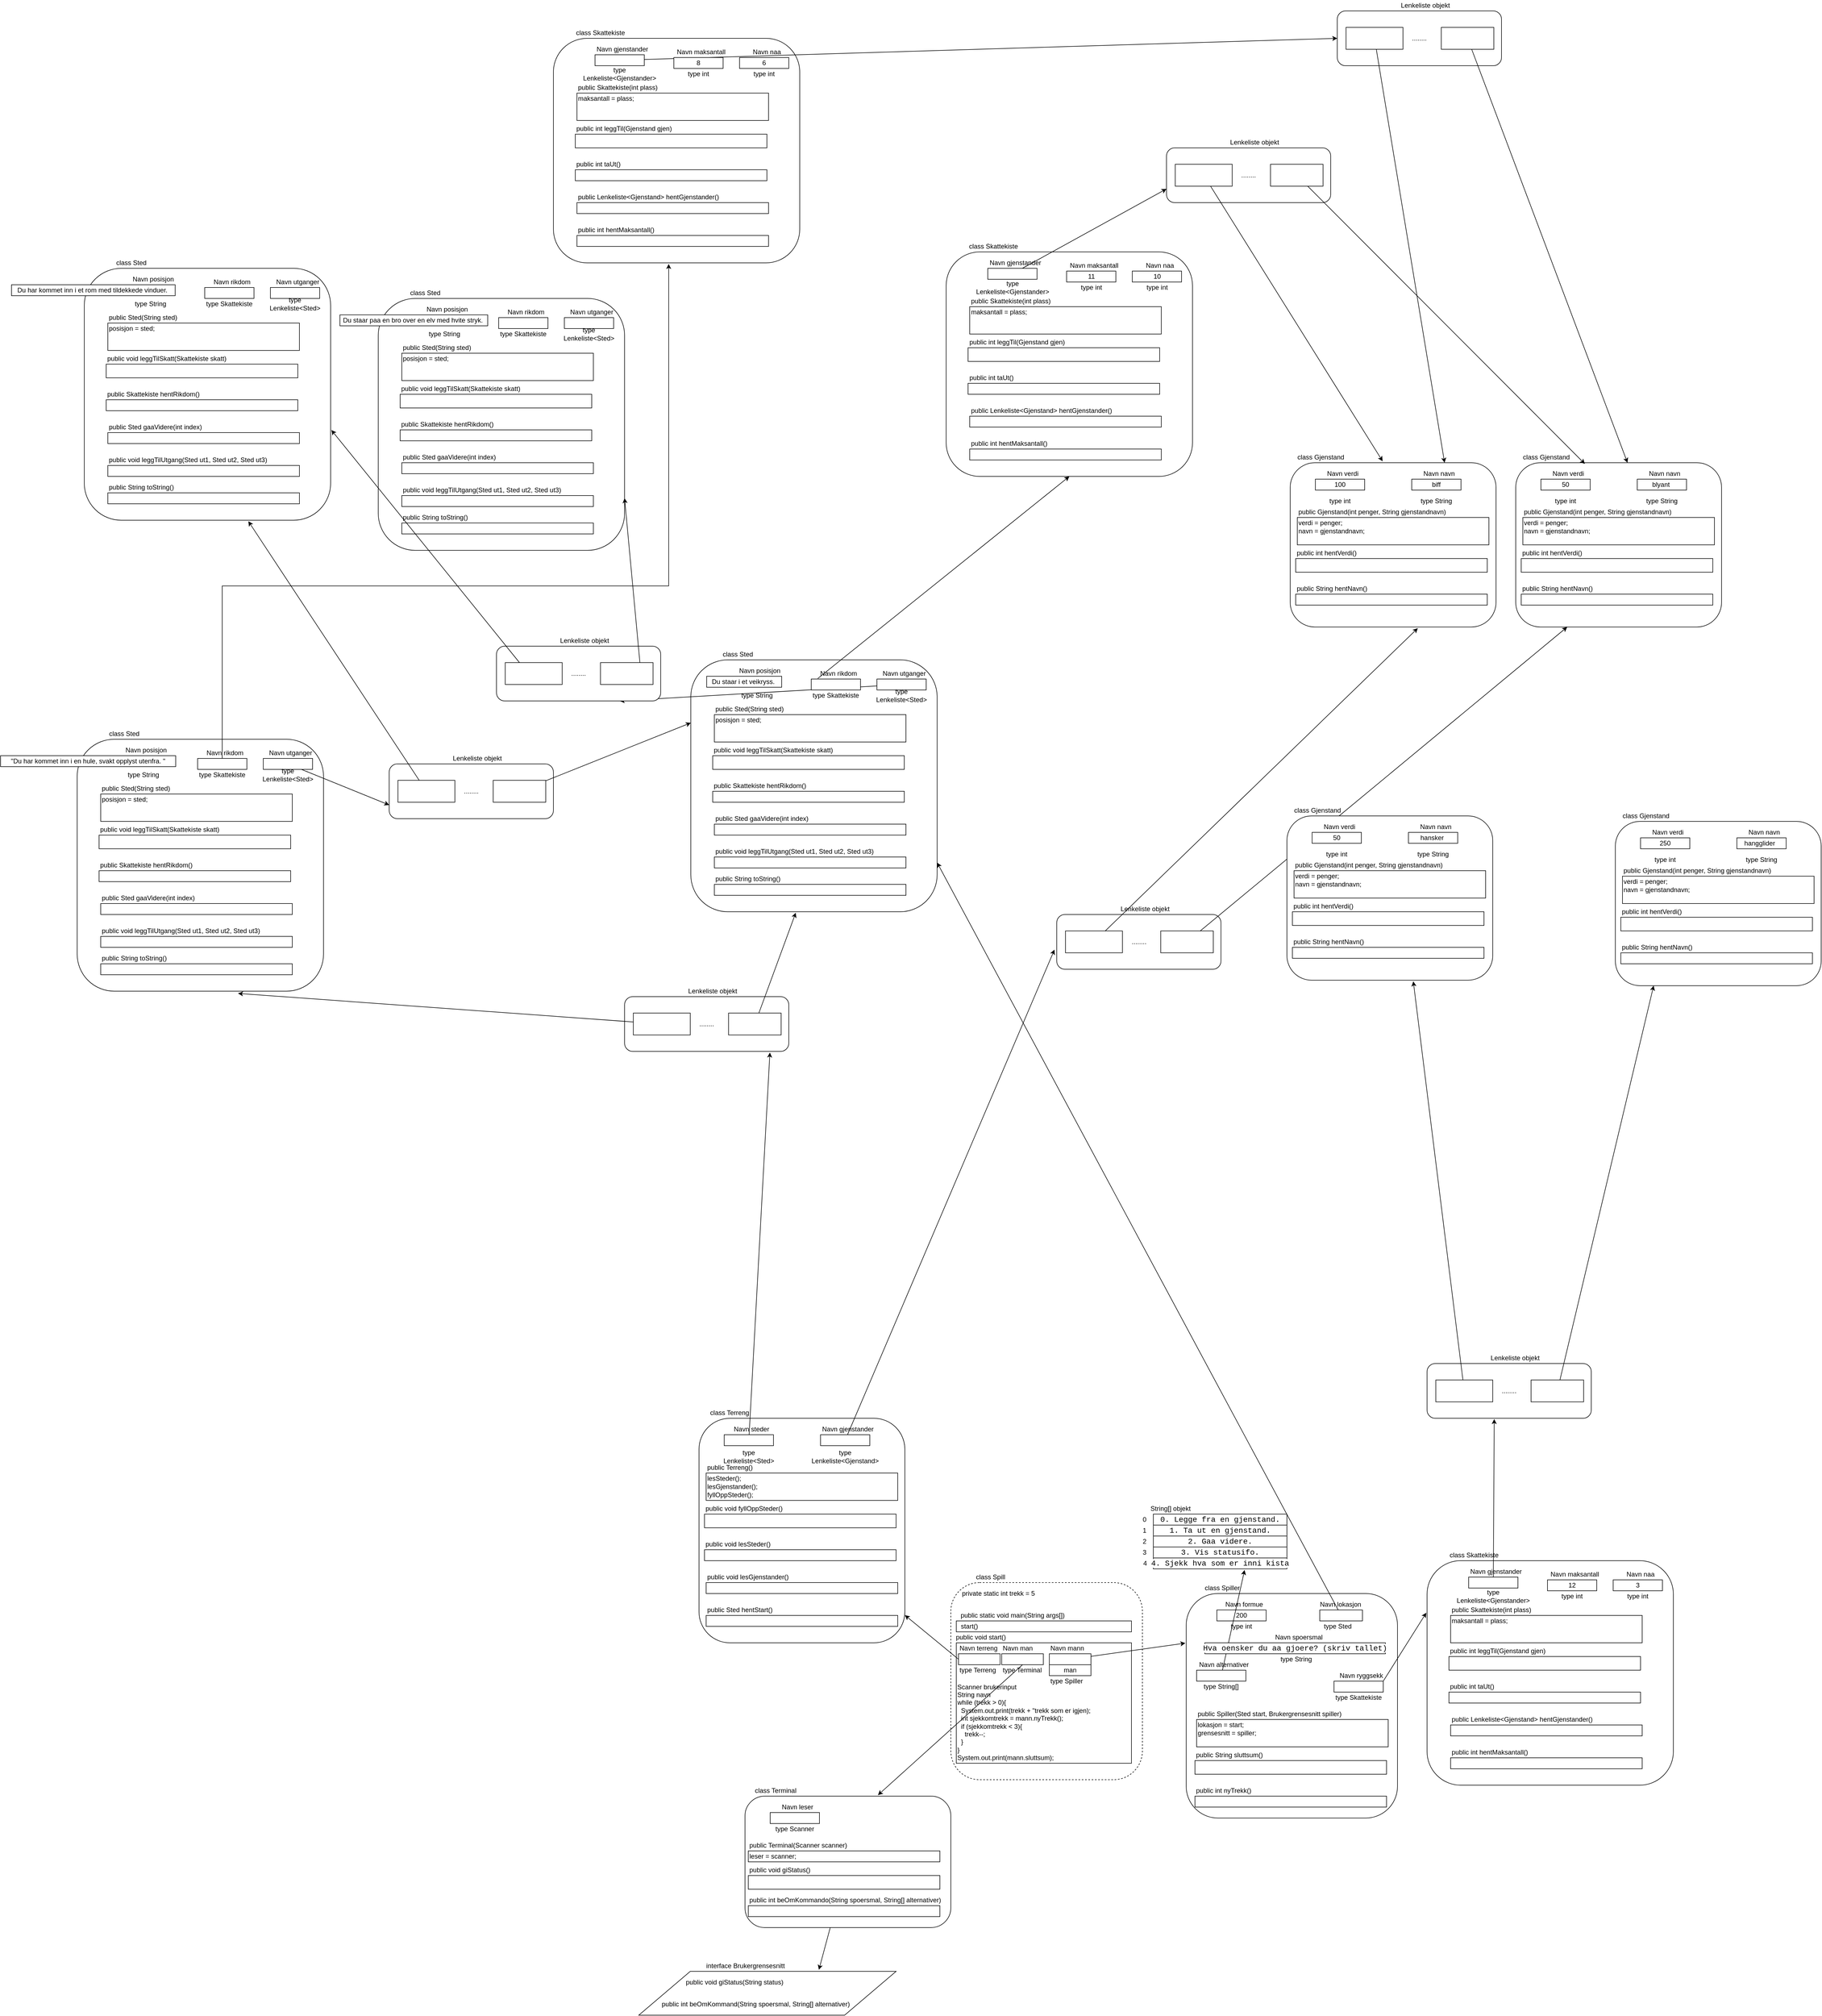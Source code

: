 <mxfile version="13.0.3" type="device"><diagram id="C5RBs43oDa-KdzZeNtuy" name="Page-1"><mxGraphModel dx="2740" dy="3144" grid="1" gridSize="10" guides="1" tooltips="1" connect="1" arrows="1" fold="1" page="1" pageScale="1" pageWidth="827" pageHeight="1169" math="0" shadow="0"><root><mxCell id="WIyWlLk6GJQsqaUBKTNV-0"/><mxCell id="WIyWlLk6GJQsqaUBKTNV-1" parent="WIyWlLk6GJQsqaUBKTNV-0"/><mxCell id="Sz180l5gmVgn3ifOmLaS-5" value="" style="rounded=1;whiteSpace=wrap;html=1;dashed=1;" parent="WIyWlLk6GJQsqaUBKTNV-1" vertex="1"><mxGeometry x="306" y="600" width="350" height="360" as="geometry"/></mxCell><mxCell id="Sz180l5gmVgn3ifOmLaS-16" value="" style="rounded=0;whiteSpace=wrap;html=1;" parent="WIyWlLk6GJQsqaUBKTNV-1" vertex="1"><mxGeometry x="316" y="710" width="320" height="220" as="geometry"/></mxCell><mxCell id="Sz180l5gmVgn3ifOmLaS-0" value="" style="shape=parallelogram;perimeter=parallelogramPerimeter;whiteSpace=wrap;html=1;" parent="WIyWlLk6GJQsqaUBKTNV-1" vertex="1"><mxGeometry x="-264" y="1310" width="470" height="80" as="geometry"/></mxCell><mxCell id="Sz180l5gmVgn3ifOmLaS-1" value="interface Brukergrensesnitt" style="text;html=1;strokeColor=none;fillColor=none;align=center;verticalAlign=middle;whiteSpace=wrap;rounded=0;" parent="WIyWlLk6GJQsqaUBKTNV-1" vertex="1"><mxGeometry x="-154" y="1290" width="170" height="20" as="geometry"/></mxCell><mxCell id="Sz180l5gmVgn3ifOmLaS-2" value="public int beOmKommand(String spoersmal, String[] alternativer)" style="text;html=1;strokeColor=none;fillColor=none;align=left;verticalAlign=middle;whiteSpace=wrap;rounded=0;" parent="WIyWlLk6GJQsqaUBKTNV-1" vertex="1"><mxGeometry x="-224" y="1360" width="370" height="20" as="geometry"/></mxCell><mxCell id="Sz180l5gmVgn3ifOmLaS-3" value="public void giStatus(String status)" style="text;html=1;strokeColor=none;fillColor=none;align=left;verticalAlign=middle;whiteSpace=wrap;rounded=0;" parent="WIyWlLk6GJQsqaUBKTNV-1" vertex="1"><mxGeometry x="-180" y="1320" width="316" height="20" as="geometry"/></mxCell><mxCell id="Sz180l5gmVgn3ifOmLaS-6" value="class Spill" style="text;html=1;strokeColor=none;fillColor=none;align=left;verticalAlign=middle;whiteSpace=wrap;rounded=0;dashed=1;" parent="WIyWlLk6GJQsqaUBKTNV-1" vertex="1"><mxGeometry x="350" y="580" width="116" height="20" as="geometry"/></mxCell><mxCell id="Sz180l5gmVgn3ifOmLaS-7" value="public static void main(String args[])" style="text;html=1;strokeColor=none;fillColor=none;align=center;verticalAlign=middle;whiteSpace=wrap;rounded=0;dashed=1;" parent="WIyWlLk6GJQsqaUBKTNV-1" vertex="1"><mxGeometry x="306" y="650" width="226" height="20" as="geometry"/></mxCell><mxCell id="Sz180l5gmVgn3ifOmLaS-8" value="" style="rounded=0;whiteSpace=wrap;html=1;" parent="WIyWlLk6GJQsqaUBKTNV-1" vertex="1"><mxGeometry x="316" y="670" width="320" height="20" as="geometry"/></mxCell><mxCell id="Sz180l5gmVgn3ifOmLaS-9" value="private static int trekk = 5" style="text;html=1;strokeColor=none;fillColor=none;align=center;verticalAlign=middle;whiteSpace=wrap;rounded=0;" parent="WIyWlLk6GJQsqaUBKTNV-1" vertex="1"><mxGeometry x="320" y="610" width="146" height="20" as="geometry"/></mxCell><mxCell id="Sz180l5gmVgn3ifOmLaS-10" value="Navn terreng" style="text;html=1;strokeColor=none;fillColor=none;align=left;verticalAlign=middle;whiteSpace=wrap;rounded=0;" parent="WIyWlLk6GJQsqaUBKTNV-1" vertex="1"><mxGeometry x="320" y="710" width="76" height="20" as="geometry"/></mxCell><mxCell id="Sz180l5gmVgn3ifOmLaS-11" value="Navn man" style="text;html=1;strokeColor=none;fillColor=none;align=left;verticalAlign=middle;whiteSpace=wrap;rounded=0;" parent="WIyWlLk6GJQsqaUBKTNV-1" vertex="1"><mxGeometry x="399" y="710" width="76" height="20" as="geometry"/></mxCell><mxCell id="Sz180l5gmVgn3ifOmLaS-12" value="type Terreng" style="text;html=1;strokeColor=none;fillColor=none;align=left;verticalAlign=middle;whiteSpace=wrap;rounded=0;" parent="WIyWlLk6GJQsqaUBKTNV-1" vertex="1"><mxGeometry x="320" y="750" width="76" height="20" as="geometry"/></mxCell><mxCell id="Sz180l5gmVgn3ifOmLaS-14" value="type Terminal" style="text;html=1;strokeColor=none;fillColor=none;align=left;verticalAlign=middle;whiteSpace=wrap;rounded=0;" parent="WIyWlLk6GJQsqaUBKTNV-1" vertex="1"><mxGeometry x="399" y="750" width="76" height="20" as="geometry"/></mxCell><mxCell id="Sz180l5gmVgn3ifOmLaS-15" value="public void start()" style="text;html=1;strokeColor=none;fillColor=none;align=center;verticalAlign=middle;whiteSpace=wrap;rounded=0;" parent="WIyWlLk6GJQsqaUBKTNV-1" vertex="1"><mxGeometry x="306" y="690" width="110" height="20" as="geometry"/></mxCell><mxCell id="Sz180l5gmVgn3ifOmLaS-17" value="start()" style="text;html=1;strokeColor=none;fillColor=none;align=center;verticalAlign=middle;whiteSpace=wrap;rounded=0;" parent="WIyWlLk6GJQsqaUBKTNV-1" vertex="1"><mxGeometry x="320" y="670" width="40" height="20" as="geometry"/></mxCell><mxCell id="Sz180l5gmVgn3ifOmLaS-18" value="Scanner brukerinput&lt;br&gt;String navn&lt;br&gt;while (trekk &amp;gt; 0){&lt;br&gt;&amp;nbsp; System.out.print(trekk + &quot;trekk som er igjen);&lt;br&gt;&amp;nbsp; int sjekkomtrekk = mann.nyTrekk();&lt;br&gt;&amp;nbsp; if (sjekkomtrekk &amp;lt; 3){&lt;br&gt;&amp;nbsp; &amp;nbsp; trekk--;&lt;br&gt;&amp;nbsp; }&lt;br&gt;}&lt;br&gt;System.out.print(mann.sluttsum);" style="text;html=1;strokeColor=none;fillColor=none;align=left;verticalAlign=middle;whiteSpace=wrap;rounded=0;" parent="WIyWlLk6GJQsqaUBKTNV-1" vertex="1"><mxGeometry x="316" y="780" width="300" height="150" as="geometry"/></mxCell><mxCell id="Sz180l5gmVgn3ifOmLaS-57" style="edgeStyle=none;rounded=0;orthogonalLoop=1;jettySize=auto;html=1;exitX=0;exitY=0.5;exitDx=0;exitDy=0;" parent="WIyWlLk6GJQsqaUBKTNV-1" source="Sz180l5gmVgn3ifOmLaS-20" target="Sz180l5gmVgn3ifOmLaS-39" edge="1"><mxGeometry relative="1" as="geometry"/></mxCell><mxCell id="Sz180l5gmVgn3ifOmLaS-20" value="" style="rounded=0;whiteSpace=wrap;html=1;" parent="WIyWlLk6GJQsqaUBKTNV-1" vertex="1"><mxGeometry x="320" y="730" width="76" height="20" as="geometry"/></mxCell><mxCell id="Sz180l5gmVgn3ifOmLaS-38" style="rounded=0;orthogonalLoop=1;jettySize=auto;html=1;exitX=0.5;exitY=1;exitDx=0;exitDy=0;entryX=0.646;entryY=-0.008;entryDx=0;entryDy=0;entryPerimeter=0;" parent="WIyWlLk6GJQsqaUBKTNV-1" source="Sz180l5gmVgn3ifOmLaS-21" target="Sz180l5gmVgn3ifOmLaS-25" edge="1"><mxGeometry relative="1" as="geometry"/></mxCell><mxCell id="Sz180l5gmVgn3ifOmLaS-21" value="" style="rounded=0;whiteSpace=wrap;html=1;" parent="WIyWlLk6GJQsqaUBKTNV-1" vertex="1"><mxGeometry x="399" y="730" width="76" height="20" as="geometry"/></mxCell><mxCell id="Sz180l5gmVgn3ifOmLaS-82" style="edgeStyle=none;rounded=0;orthogonalLoop=1;jettySize=auto;html=1;entryX=-0.004;entryY=0.221;entryDx=0;entryDy=0;entryPerimeter=0;" parent="WIyWlLk6GJQsqaUBKTNV-1" source="Sz180l5gmVgn3ifOmLaS-22" target="Sz180l5gmVgn3ifOmLaS-61" edge="1"><mxGeometry relative="1" as="geometry"/></mxCell><mxCell id="Sz180l5gmVgn3ifOmLaS-22" value="" style="rounded=0;whiteSpace=wrap;html=1;" parent="WIyWlLk6GJQsqaUBKTNV-1" vertex="1"><mxGeometry x="486" y="730" width="76" height="20" as="geometry"/></mxCell><mxCell id="Sz180l5gmVgn3ifOmLaS-23" value="Navn mann" style="text;html=1;strokeColor=none;fillColor=none;align=left;verticalAlign=middle;whiteSpace=wrap;rounded=0;" parent="WIyWlLk6GJQsqaUBKTNV-1" vertex="1"><mxGeometry x="486" y="710" width="80" height="20" as="geometry"/></mxCell><mxCell id="Sz180l5gmVgn3ifOmLaS-24" value="type Spiller" style="text;html=1;strokeColor=none;fillColor=none;align=left;verticalAlign=middle;whiteSpace=wrap;rounded=0;" parent="WIyWlLk6GJQsqaUBKTNV-1" vertex="1"><mxGeometry x="486" y="770" width="76" height="20" as="geometry"/></mxCell><mxCell id="Sz180l5gmVgn3ifOmLaS-37" style="rounded=0;orthogonalLoop=1;jettySize=auto;html=1;entryX=0.7;entryY=-0.037;entryDx=0;entryDy=0;entryPerimeter=0;" parent="WIyWlLk6GJQsqaUBKTNV-1" source="Sz180l5gmVgn3ifOmLaS-25" target="Sz180l5gmVgn3ifOmLaS-0" edge="1"><mxGeometry relative="1" as="geometry"/></mxCell><mxCell id="Sz180l5gmVgn3ifOmLaS-25" value="" style="rounded=1;whiteSpace=wrap;html=1;" parent="WIyWlLk6GJQsqaUBKTNV-1" vertex="1"><mxGeometry x="-70" y="990" width="376" height="240" as="geometry"/></mxCell><mxCell id="Sz180l5gmVgn3ifOmLaS-26" value="leser = scanner;" style="rounded=0;whiteSpace=wrap;html=1;align=left;" parent="WIyWlLk6GJQsqaUBKTNV-1" vertex="1"><mxGeometry x="-64" y="1090" width="350" height="20" as="geometry"/></mxCell><mxCell id="Sz180l5gmVgn3ifOmLaS-27" value="man" style="rounded=0;whiteSpace=wrap;html=1;" parent="WIyWlLk6GJQsqaUBKTNV-1" vertex="1"><mxGeometry x="486" y="750" width="76" height="20" as="geometry"/></mxCell><mxCell id="Sz180l5gmVgn3ifOmLaS-28" value="class Terminal" style="text;html=1;strokeColor=none;fillColor=none;align=center;verticalAlign=middle;whiteSpace=wrap;rounded=0;" parent="WIyWlLk6GJQsqaUBKTNV-1" vertex="1"><mxGeometry x="-64" y="970" width="100" height="20" as="geometry"/></mxCell><mxCell id="Sz180l5gmVgn3ifOmLaS-29" value="" style="rounded=0;whiteSpace=wrap;html=1;" parent="WIyWlLk6GJQsqaUBKTNV-1" vertex="1"><mxGeometry x="-64" y="1135" width="350" height="25" as="geometry"/></mxCell><mxCell id="Sz180l5gmVgn3ifOmLaS-30" value="" style="rounded=0;whiteSpace=wrap;html=1;" parent="WIyWlLk6GJQsqaUBKTNV-1" vertex="1"><mxGeometry x="-64" y="1190" width="350" height="20" as="geometry"/></mxCell><mxCell id="Sz180l5gmVgn3ifOmLaS-31" value="public Terminal(Scanner scanner)" style="text;html=1;strokeColor=none;fillColor=none;align=left;verticalAlign=middle;whiteSpace=wrap;rounded=0;" parent="WIyWlLk6GJQsqaUBKTNV-1" vertex="1"><mxGeometry x="-64" y="1070" width="190" height="20" as="geometry"/></mxCell><mxCell id="Sz180l5gmVgn3ifOmLaS-32" value="public void giStatus()" style="text;html=1;strokeColor=none;fillColor=none;align=left;verticalAlign=middle;whiteSpace=wrap;rounded=0;" parent="WIyWlLk6GJQsqaUBKTNV-1" vertex="1"><mxGeometry x="-64" y="1115" width="240" height="20" as="geometry"/></mxCell><mxCell id="Sz180l5gmVgn3ifOmLaS-33" value="public int beOmKommando(String spoersmal, String[] alternativer)" style="text;html=1;strokeColor=none;fillColor=none;align=left;verticalAlign=middle;whiteSpace=wrap;rounded=0;" parent="WIyWlLk6GJQsqaUBKTNV-1" vertex="1"><mxGeometry x="-64" y="1170" width="360" height="20" as="geometry"/></mxCell><mxCell id="Sz180l5gmVgn3ifOmLaS-34" value="Navn leser" style="text;html=1;strokeColor=none;fillColor=none;align=center;verticalAlign=middle;whiteSpace=wrap;rounded=0;" parent="WIyWlLk6GJQsqaUBKTNV-1" vertex="1"><mxGeometry x="-24" y="1000" width="100" height="20" as="geometry"/></mxCell><mxCell id="Sz180l5gmVgn3ifOmLaS-35" value="" style="rounded=0;whiteSpace=wrap;html=1;" parent="WIyWlLk6GJQsqaUBKTNV-1" vertex="1"><mxGeometry x="-24" y="1020" width="90" height="20" as="geometry"/></mxCell><mxCell id="Sz180l5gmVgn3ifOmLaS-36" value="type Scanner" style="text;html=1;strokeColor=none;fillColor=none;align=center;verticalAlign=middle;whiteSpace=wrap;rounded=0;" parent="WIyWlLk6GJQsqaUBKTNV-1" vertex="1"><mxGeometry x="-24" y="1040" width="90" height="20" as="geometry"/></mxCell><mxCell id="Sz180l5gmVgn3ifOmLaS-39" value="" style="rounded=1;whiteSpace=wrap;html=1;" parent="WIyWlLk6GJQsqaUBKTNV-1" vertex="1"><mxGeometry x="-154" y="300" width="376" height="410" as="geometry"/></mxCell><mxCell id="Sz180l5gmVgn3ifOmLaS-40" value="" style="rounded=0;whiteSpace=wrap;html=1;" parent="WIyWlLk6GJQsqaUBKTNV-1" vertex="1"><mxGeometry x="-141" y="400" width="350" height="50" as="geometry"/></mxCell><mxCell id="Sz180l5gmVgn3ifOmLaS-41" value="class Terreng" style="text;html=1;strokeColor=none;fillColor=none;align=center;verticalAlign=middle;whiteSpace=wrap;rounded=0;" parent="WIyWlLk6GJQsqaUBKTNV-1" vertex="1"><mxGeometry x="-148" y="280" width="100" height="20" as="geometry"/></mxCell><mxCell id="Sz180l5gmVgn3ifOmLaS-42" value="" style="rounded=0;whiteSpace=wrap;html=1;" parent="WIyWlLk6GJQsqaUBKTNV-1" vertex="1"><mxGeometry x="-144" y="475" width="350" height="25" as="geometry"/></mxCell><mxCell id="Sz180l5gmVgn3ifOmLaS-43" value="" style="rounded=0;whiteSpace=wrap;html=1;" parent="WIyWlLk6GJQsqaUBKTNV-1" vertex="1"><mxGeometry x="-144" y="540" width="350" height="20" as="geometry"/></mxCell><mxCell id="Sz180l5gmVgn3ifOmLaS-44" value="public Terreng()" style="text;html=1;strokeColor=none;fillColor=none;align=left;verticalAlign=middle;whiteSpace=wrap;rounded=0;" parent="WIyWlLk6GJQsqaUBKTNV-1" vertex="1"><mxGeometry x="-141" y="380" width="190" height="20" as="geometry"/></mxCell><mxCell id="Sz180l5gmVgn3ifOmLaS-45" value="public void fyllOppSteder()" style="text;html=1;strokeColor=none;fillColor=none;align=left;verticalAlign=middle;whiteSpace=wrap;rounded=0;" parent="WIyWlLk6GJQsqaUBKTNV-1" vertex="1"><mxGeometry x="-144" y="455" width="240" height="20" as="geometry"/></mxCell><mxCell id="Sz180l5gmVgn3ifOmLaS-46" value="public void lesSteder()" style="text;html=1;strokeColor=none;fillColor=none;align=left;verticalAlign=middle;whiteSpace=wrap;rounded=0;" parent="WIyWlLk6GJQsqaUBKTNV-1" vertex="1"><mxGeometry x="-144" y="520" width="360" height="20" as="geometry"/></mxCell><mxCell id="Sz180l5gmVgn3ifOmLaS-47" value="Navn steder" style="text;html=1;strokeColor=none;fillColor=none;align=center;verticalAlign=middle;whiteSpace=wrap;rounded=0;" parent="WIyWlLk6GJQsqaUBKTNV-1" vertex="1"><mxGeometry x="-108" y="310" width="100" height="20" as="geometry"/></mxCell><mxCell id="Sz180l5gmVgn3ifOmLaS-140" style="edgeStyle=none;rounded=0;orthogonalLoop=1;jettySize=auto;html=1;entryX=0.885;entryY=1.021;entryDx=0;entryDy=0;entryPerimeter=0;" parent="WIyWlLk6GJQsqaUBKTNV-1" source="Sz180l5gmVgn3ifOmLaS-48" target="Sz180l5gmVgn3ifOmLaS-132" edge="1"><mxGeometry relative="1" as="geometry"/></mxCell><mxCell id="Sz180l5gmVgn3ifOmLaS-48" value="" style="rounded=0;whiteSpace=wrap;html=1;" parent="WIyWlLk6GJQsqaUBKTNV-1" vertex="1"><mxGeometry x="-108" y="330" width="90" height="20" as="geometry"/></mxCell><mxCell id="Sz180l5gmVgn3ifOmLaS-49" value="type Lenkeliste&amp;lt;Sted&amp;gt;" style="text;html=1;strokeColor=none;fillColor=none;align=center;verticalAlign=middle;whiteSpace=wrap;rounded=0;" parent="WIyWlLk6GJQsqaUBKTNV-1" vertex="1"><mxGeometry x="-108" y="360" width="90" height="20" as="geometry"/></mxCell><mxCell id="Sz180l5gmVgn3ifOmLaS-50" value="Navn gjenstander" style="text;html=1;strokeColor=none;fillColor=none;align=center;verticalAlign=middle;whiteSpace=wrap;rounded=0;" parent="WIyWlLk6GJQsqaUBKTNV-1" vertex="1"><mxGeometry x="68" y="310" width="100" height="20" as="geometry"/></mxCell><mxCell id="Sz180l5gmVgn3ifOmLaS-141" style="edgeStyle=none;rounded=0;orthogonalLoop=1;jettySize=auto;html=1;entryX=-0.014;entryY=0.643;entryDx=0;entryDy=0;entryPerimeter=0;" parent="WIyWlLk6GJQsqaUBKTNV-1" source="Sz180l5gmVgn3ifOmLaS-51" target="Sz180l5gmVgn3ifOmLaS-136" edge="1"><mxGeometry relative="1" as="geometry"/></mxCell><mxCell id="Sz180l5gmVgn3ifOmLaS-51" value="" style="rounded=0;whiteSpace=wrap;html=1;" parent="WIyWlLk6GJQsqaUBKTNV-1" vertex="1"><mxGeometry x="68" y="330" width="90" height="20" as="geometry"/></mxCell><mxCell id="Sz180l5gmVgn3ifOmLaS-52" value="type Lenkeliste&amp;lt;Gjenstand&amp;gt;" style="text;html=1;strokeColor=none;fillColor=none;align=center;verticalAlign=middle;whiteSpace=wrap;rounded=0;" parent="WIyWlLk6GJQsqaUBKTNV-1" vertex="1"><mxGeometry x="68" y="360" width="90" height="20" as="geometry"/></mxCell><mxCell id="Sz180l5gmVgn3ifOmLaS-53" value="" style="rounded=0;whiteSpace=wrap;html=1;" parent="WIyWlLk6GJQsqaUBKTNV-1" vertex="1"><mxGeometry x="-141" y="600" width="350" height="20" as="geometry"/></mxCell><mxCell id="Sz180l5gmVgn3ifOmLaS-54" value="public void lesGjenstander()" style="text;html=1;strokeColor=none;fillColor=none;align=left;verticalAlign=middle;whiteSpace=wrap;rounded=0;" parent="WIyWlLk6GJQsqaUBKTNV-1" vertex="1"><mxGeometry x="-141" y="580" width="360" height="20" as="geometry"/></mxCell><mxCell id="Sz180l5gmVgn3ifOmLaS-55" value="" style="rounded=0;whiteSpace=wrap;html=1;" parent="WIyWlLk6GJQsqaUBKTNV-1" vertex="1"><mxGeometry x="-141" y="660" width="350" height="20" as="geometry"/></mxCell><mxCell id="Sz180l5gmVgn3ifOmLaS-56" value="public Sted hentStart()" style="text;html=1;strokeColor=none;fillColor=none;align=left;verticalAlign=middle;whiteSpace=wrap;rounded=0;" parent="WIyWlLk6GJQsqaUBKTNV-1" vertex="1"><mxGeometry x="-141" y="640" width="360" height="20" as="geometry"/></mxCell><mxCell id="Sz180l5gmVgn3ifOmLaS-58" value="fyllOppSteder();" style="text;html=1;strokeColor=none;fillColor=none;align=left;verticalAlign=middle;whiteSpace=wrap;rounded=0;" parent="WIyWlLk6GJQsqaUBKTNV-1" vertex="1"><mxGeometry x="-141" y="430" width="240" height="20" as="geometry"/></mxCell><mxCell id="Sz180l5gmVgn3ifOmLaS-59" value="lesSteder();" style="text;html=1;strokeColor=none;fillColor=none;align=left;verticalAlign=middle;whiteSpace=wrap;rounded=0;" parent="WIyWlLk6GJQsqaUBKTNV-1" vertex="1"><mxGeometry x="-141" y="400" width="360" height="20" as="geometry"/></mxCell><mxCell id="Sz180l5gmVgn3ifOmLaS-60" value="lesGjenstander();" style="text;html=1;strokeColor=none;fillColor=none;align=left;verticalAlign=middle;whiteSpace=wrap;rounded=0;" parent="WIyWlLk6GJQsqaUBKTNV-1" vertex="1"><mxGeometry x="-141" y="415" width="360" height="20" as="geometry"/></mxCell><mxCell id="Sz180l5gmVgn3ifOmLaS-61" value="" style="rounded=1;whiteSpace=wrap;html=1;" parent="WIyWlLk6GJQsqaUBKTNV-1" vertex="1"><mxGeometry x="736" y="620" width="386" height="410" as="geometry"/></mxCell><mxCell id="Sz180l5gmVgn3ifOmLaS-62" value="" style="rounded=0;whiteSpace=wrap;html=1;" parent="WIyWlLk6GJQsqaUBKTNV-1" vertex="1"><mxGeometry x="755" y="850" width="350" height="50" as="geometry"/></mxCell><mxCell id="Sz180l5gmVgn3ifOmLaS-63" value="class Spiller" style="text;html=1;strokeColor=none;fillColor=none;align=center;verticalAlign=middle;whiteSpace=wrap;rounded=0;" parent="WIyWlLk6GJQsqaUBKTNV-1" vertex="1"><mxGeometry x="752" y="600" width="100" height="20" as="geometry"/></mxCell><mxCell id="Sz180l5gmVgn3ifOmLaS-64" value="" style="rounded=0;whiteSpace=wrap;html=1;" parent="WIyWlLk6GJQsqaUBKTNV-1" vertex="1"><mxGeometry x="752" y="925" width="350" height="25" as="geometry"/></mxCell><mxCell id="Sz180l5gmVgn3ifOmLaS-65" value="" style="rounded=0;whiteSpace=wrap;html=1;" parent="WIyWlLk6GJQsqaUBKTNV-1" vertex="1"><mxGeometry x="752" y="990" width="350" height="20" as="geometry"/></mxCell><mxCell id="Sz180l5gmVgn3ifOmLaS-66" value="public Spiller(Sted start, Brukergrensesnitt spiller)" style="text;html=1;strokeColor=none;fillColor=none;align=left;verticalAlign=middle;whiteSpace=wrap;rounded=0;" parent="WIyWlLk6GJQsqaUBKTNV-1" vertex="1"><mxGeometry x="755" y="830" width="270.5" height="20" as="geometry"/></mxCell><mxCell id="Sz180l5gmVgn3ifOmLaS-67" value="public String sluttsum()" style="text;html=1;strokeColor=none;fillColor=none;align=left;verticalAlign=middle;whiteSpace=wrap;rounded=0;" parent="WIyWlLk6GJQsqaUBKTNV-1" vertex="1"><mxGeometry x="752" y="905" width="240" height="20" as="geometry"/></mxCell><mxCell id="Sz180l5gmVgn3ifOmLaS-68" value="public int nyTrekk()" style="text;html=1;strokeColor=none;fillColor=none;align=left;verticalAlign=middle;whiteSpace=wrap;rounded=0;" parent="WIyWlLk6GJQsqaUBKTNV-1" vertex="1"><mxGeometry x="752" y="970" width="360" height="20" as="geometry"/></mxCell><mxCell id="Sz180l5gmVgn3ifOmLaS-69" value="Navn formue" style="text;html=1;strokeColor=none;fillColor=none;align=center;verticalAlign=middle;whiteSpace=wrap;rounded=0;" parent="WIyWlLk6GJQsqaUBKTNV-1" vertex="1"><mxGeometry x="792" y="630" width="100" height="20" as="geometry"/></mxCell><mxCell id="Sz180l5gmVgn3ifOmLaS-70" value="200" style="rounded=0;whiteSpace=wrap;html=1;" parent="WIyWlLk6GJQsqaUBKTNV-1" vertex="1"><mxGeometry x="792" y="650" width="90" height="20" as="geometry"/></mxCell><mxCell id="Sz180l5gmVgn3ifOmLaS-71" value="type int" style="text;html=1;strokeColor=none;fillColor=none;align=center;verticalAlign=middle;whiteSpace=wrap;rounded=0;" parent="WIyWlLk6GJQsqaUBKTNV-1" vertex="1"><mxGeometry x="792" y="670" width="90" height="20" as="geometry"/></mxCell><mxCell id="Sz180l5gmVgn3ifOmLaS-72" value="Navn lokasjon" style="text;html=1;strokeColor=none;fillColor=none;align=center;verticalAlign=middle;whiteSpace=wrap;rounded=0;" parent="WIyWlLk6GJQsqaUBKTNV-1" vertex="1"><mxGeometry x="968" y="630" width="100" height="20" as="geometry"/></mxCell><mxCell id="Sz180l5gmVgn3ifOmLaS-319" style="edgeStyle=none;rounded=0;orthogonalLoop=1;jettySize=auto;html=1;entryX=1;entryY=0.805;entryDx=0;entryDy=0;entryPerimeter=0;" parent="WIyWlLk6GJQsqaUBKTNV-1" source="Sz180l5gmVgn3ifOmLaS-73" target="Sz180l5gmVgn3ifOmLaS-488" edge="1"><mxGeometry relative="1" as="geometry"><mxPoint x="291.35" y="-715.56" as="targetPoint"/></mxGeometry></mxCell><mxCell id="Sz180l5gmVgn3ifOmLaS-73" value="" style="rounded=0;whiteSpace=wrap;html=1;" parent="WIyWlLk6GJQsqaUBKTNV-1" vertex="1"><mxGeometry x="980" y="650" width="78" height="20" as="geometry"/></mxCell><mxCell id="Sz180l5gmVgn3ifOmLaS-74" value="type Sted" style="text;html=1;strokeColor=none;fillColor=none;align=center;verticalAlign=middle;whiteSpace=wrap;rounded=0;" parent="WIyWlLk6GJQsqaUBKTNV-1" vertex="1"><mxGeometry x="968" y="670" width="90" height="20" as="geometry"/></mxCell><mxCell id="Sz180l5gmVgn3ifOmLaS-80" value="lokasjon = start;" style="text;html=1;strokeColor=none;fillColor=none;align=left;verticalAlign=middle;whiteSpace=wrap;rounded=0;" parent="WIyWlLk6GJQsqaUBKTNV-1" vertex="1"><mxGeometry x="755" y="850" width="360" height="20" as="geometry"/></mxCell><mxCell id="Sz180l5gmVgn3ifOmLaS-81" value="grensesnitt = spiller;" style="text;html=1;strokeColor=none;fillColor=none;align=left;verticalAlign=middle;whiteSpace=wrap;rounded=0;" parent="WIyWlLk6GJQsqaUBKTNV-1" vertex="1"><mxGeometry x="755" y="865" width="360" height="20" as="geometry"/></mxCell><mxCell id="Sz180l5gmVgn3ifOmLaS-84" value="Navn alternativer" style="text;html=1;strokeColor=none;fillColor=none;align=center;verticalAlign=middle;whiteSpace=wrap;rounded=0;" parent="WIyWlLk6GJQsqaUBKTNV-1" vertex="1"><mxGeometry x="755" y="740" width="100" height="20" as="geometry"/></mxCell><mxCell id="Sz180l5gmVgn3ifOmLaS-452" style="edgeStyle=none;rounded=0;orthogonalLoop=1;jettySize=auto;html=1;entryX=0.683;entryY=1.1;entryDx=0;entryDy=0;entryPerimeter=0;" parent="WIyWlLk6GJQsqaUBKTNV-1" source="Sz180l5gmVgn3ifOmLaS-85" target="YSoAZFSr2VWW2IQvT_H2-0" edge="1"><mxGeometry relative="1" as="geometry"/></mxCell><mxCell id="Sz180l5gmVgn3ifOmLaS-85" value="" style="rounded=0;whiteSpace=wrap;html=1;" parent="WIyWlLk6GJQsqaUBKTNV-1" vertex="1"><mxGeometry x="755" y="760" width="90" height="20" as="geometry"/></mxCell><mxCell id="Sz180l5gmVgn3ifOmLaS-86" value="type String[]" style="text;html=1;strokeColor=none;fillColor=none;align=center;verticalAlign=middle;whiteSpace=wrap;rounded=0;" parent="WIyWlLk6GJQsqaUBKTNV-1" vertex="1"><mxGeometry x="755" y="780" width="90" height="20" as="geometry"/></mxCell><mxCell id="Sz180l5gmVgn3ifOmLaS-87" value="Navn spoersmal" style="text;html=1;strokeColor=none;fillColor=none;align=center;verticalAlign=middle;whiteSpace=wrap;rounded=0;" parent="WIyWlLk6GJQsqaUBKTNV-1" vertex="1"><mxGeometry x="892" y="690" width="100" height="20" as="geometry"/></mxCell><mxCell id="Sz180l5gmVgn3ifOmLaS-88" value="&lt;div style=&quot;font-family: &amp;#34;consolas&amp;#34; , &amp;#34;courier new&amp;#34; , monospace ; font-size: 14px ; line-height: 19px&quot;&gt;&lt;span style=&quot;background-color: rgb(255 , 255 , 255)&quot;&gt;Hva&amp;nbsp;oensker&amp;nbsp;du&amp;nbsp;aa&amp;nbsp;gjoere?&amp;nbsp;(skriv&amp;nbsp;tallet)&lt;/span&gt;&lt;/div&gt;" style="rounded=0;whiteSpace=wrap;html=1;" parent="WIyWlLk6GJQsqaUBKTNV-1" vertex="1"><mxGeometry x="770" y="710" width="330" height="20" as="geometry"/></mxCell><mxCell id="Sz180l5gmVgn3ifOmLaS-89" value="type String" style="text;html=1;strokeColor=none;fillColor=none;align=center;verticalAlign=middle;whiteSpace=wrap;rounded=0;" parent="WIyWlLk6GJQsqaUBKTNV-1" vertex="1"><mxGeometry x="892" y="730" width="90" height="20" as="geometry"/></mxCell><mxCell id="Sz180l5gmVgn3ifOmLaS-90" value="Navn ryggsekk" style="text;html=1;strokeColor=none;fillColor=none;align=center;verticalAlign=middle;whiteSpace=wrap;rounded=0;" parent="WIyWlLk6GJQsqaUBKTNV-1" vertex="1"><mxGeometry x="1006" y="760" width="100" height="20" as="geometry"/></mxCell><mxCell id="Sz180l5gmVgn3ifOmLaS-125" style="edgeStyle=none;rounded=0;orthogonalLoop=1;jettySize=auto;html=1;entryX=-0.003;entryY=0.232;entryDx=0;entryDy=0;entryPerimeter=0;exitX=1;exitY=0;exitDx=0;exitDy=0;" parent="WIyWlLk6GJQsqaUBKTNV-1" source="Sz180l5gmVgn3ifOmLaS-91" target="Sz180l5gmVgn3ifOmLaS-93" edge="1"><mxGeometry relative="1" as="geometry"/></mxCell><mxCell id="Sz180l5gmVgn3ifOmLaS-91" value="" style="rounded=0;whiteSpace=wrap;html=1;" parent="WIyWlLk6GJQsqaUBKTNV-1" vertex="1"><mxGeometry x="1006" y="780" width="90" height="20" as="geometry"/></mxCell><mxCell id="Sz180l5gmVgn3ifOmLaS-92" value="type Skattekiste" style="text;html=1;strokeColor=none;fillColor=none;align=center;verticalAlign=middle;whiteSpace=wrap;rounded=0;" parent="WIyWlLk6GJQsqaUBKTNV-1" vertex="1"><mxGeometry x="1006" y="800" width="90" height="20" as="geometry"/></mxCell><mxCell id="Sz180l5gmVgn3ifOmLaS-93" value="" style="rounded=1;whiteSpace=wrap;html=1;" parent="WIyWlLk6GJQsqaUBKTNV-1" vertex="1"><mxGeometry x="1176" y="560" width="450" height="410" as="geometry"/></mxCell><mxCell id="Sz180l5gmVgn3ifOmLaS-94" value="" style="rounded=0;whiteSpace=wrap;html=1;" parent="WIyWlLk6GJQsqaUBKTNV-1" vertex="1"><mxGeometry x="1219" y="660" width="350" height="50" as="geometry"/></mxCell><mxCell id="Sz180l5gmVgn3ifOmLaS-95" value="class Skattekiste" style="text;html=1;strokeColor=none;fillColor=none;align=center;verticalAlign=middle;whiteSpace=wrap;rounded=0;" parent="WIyWlLk6GJQsqaUBKTNV-1" vertex="1"><mxGeometry x="1212" y="540" width="100" height="20" as="geometry"/></mxCell><mxCell id="Sz180l5gmVgn3ifOmLaS-96" value="" style="rounded=0;whiteSpace=wrap;html=1;" parent="WIyWlLk6GJQsqaUBKTNV-1" vertex="1"><mxGeometry x="1216" y="735" width="350" height="25" as="geometry"/></mxCell><mxCell id="Sz180l5gmVgn3ifOmLaS-97" value="" style="rounded=0;whiteSpace=wrap;html=1;" parent="WIyWlLk6GJQsqaUBKTNV-1" vertex="1"><mxGeometry x="1216" y="800" width="350" height="20" as="geometry"/></mxCell><mxCell id="Sz180l5gmVgn3ifOmLaS-98" value="public Skattekiste(int plass)" style="text;html=1;strokeColor=none;fillColor=none;align=left;verticalAlign=middle;whiteSpace=wrap;rounded=0;" parent="WIyWlLk6GJQsqaUBKTNV-1" vertex="1"><mxGeometry x="1219" y="640" width="190" height="20" as="geometry"/></mxCell><mxCell id="Sz180l5gmVgn3ifOmLaS-99" value="public int leggTil(Gjenstand gjen)" style="text;html=1;strokeColor=none;fillColor=none;align=left;verticalAlign=middle;whiteSpace=wrap;rounded=0;" parent="WIyWlLk6GJQsqaUBKTNV-1" vertex="1"><mxGeometry x="1216" y="715" width="240" height="20" as="geometry"/></mxCell><mxCell id="Sz180l5gmVgn3ifOmLaS-100" value="public int taUt()" style="text;html=1;strokeColor=none;fillColor=none;align=left;verticalAlign=middle;whiteSpace=wrap;rounded=0;" parent="WIyWlLk6GJQsqaUBKTNV-1" vertex="1"><mxGeometry x="1216" y="780" width="360" height="20" as="geometry"/></mxCell><mxCell id="Sz180l5gmVgn3ifOmLaS-101" value="Navn gjenstander" style="text;html=1;strokeColor=none;fillColor=none;align=center;verticalAlign=middle;whiteSpace=wrap;rounded=0;" parent="WIyWlLk6GJQsqaUBKTNV-1" vertex="1"><mxGeometry x="1252" y="570" width="100" height="20" as="geometry"/></mxCell><mxCell id="Sz180l5gmVgn3ifOmLaS-199" style="edgeStyle=none;rounded=0;orthogonalLoop=1;jettySize=auto;html=1;entryX=0.409;entryY=1.014;entryDx=0;entryDy=0;entryPerimeter=0;" parent="WIyWlLk6GJQsqaUBKTNV-1" source="Sz180l5gmVgn3ifOmLaS-102" target="Sz180l5gmVgn3ifOmLaS-126" edge="1"><mxGeometry relative="1" as="geometry"/></mxCell><mxCell id="Sz180l5gmVgn3ifOmLaS-102" value="" style="rounded=0;whiteSpace=wrap;html=1;" parent="WIyWlLk6GJQsqaUBKTNV-1" vertex="1"><mxGeometry x="1252" y="590" width="90" height="20" as="geometry"/></mxCell><mxCell id="Sz180l5gmVgn3ifOmLaS-103" value="type Lenkeliste&amp;lt;Gjenstander&amp;gt;" style="text;html=1;strokeColor=none;fillColor=none;align=center;verticalAlign=middle;whiteSpace=wrap;rounded=0;" parent="WIyWlLk6GJQsqaUBKTNV-1" vertex="1"><mxGeometry x="1252" y="615" width="90" height="20" as="geometry"/></mxCell><mxCell id="Sz180l5gmVgn3ifOmLaS-104" value="Navn naa" style="text;html=1;strokeColor=none;fillColor=none;align=center;verticalAlign=middle;whiteSpace=wrap;rounded=0;" parent="WIyWlLk6GJQsqaUBKTNV-1" vertex="1"><mxGeometry x="1516" y="575" width="100" height="20" as="geometry"/></mxCell><mxCell id="Sz180l5gmVgn3ifOmLaS-105" value="3" style="rounded=0;whiteSpace=wrap;html=1;" parent="WIyWlLk6GJQsqaUBKTNV-1" vertex="1"><mxGeometry x="1516" y="595" width="90" height="20" as="geometry"/></mxCell><mxCell id="Sz180l5gmVgn3ifOmLaS-106" value="type int" style="text;html=1;strokeColor=none;fillColor=none;align=center;verticalAlign=middle;whiteSpace=wrap;rounded=0;" parent="WIyWlLk6GJQsqaUBKTNV-1" vertex="1"><mxGeometry x="1516" y="615" width="90" height="20" as="geometry"/></mxCell><mxCell id="Sz180l5gmVgn3ifOmLaS-107" value="" style="rounded=0;whiteSpace=wrap;html=1;" parent="WIyWlLk6GJQsqaUBKTNV-1" vertex="1"><mxGeometry x="1219" y="860" width="350" height="20" as="geometry"/></mxCell><mxCell id="Sz180l5gmVgn3ifOmLaS-108" value="public Lenkeliste&amp;lt;Gjenstand&amp;gt; hentGjenstander()" style="text;html=1;strokeColor=none;fillColor=none;align=left;verticalAlign=middle;whiteSpace=wrap;rounded=0;" parent="WIyWlLk6GJQsqaUBKTNV-1" vertex="1"><mxGeometry x="1219" y="840" width="360" height="20" as="geometry"/></mxCell><mxCell id="Sz180l5gmVgn3ifOmLaS-109" value="" style="rounded=0;whiteSpace=wrap;html=1;" parent="WIyWlLk6GJQsqaUBKTNV-1" vertex="1"><mxGeometry x="1219" y="920" width="350" height="20" as="geometry"/></mxCell><mxCell id="Sz180l5gmVgn3ifOmLaS-110" value="public int hentMaksantall()" style="text;html=1;strokeColor=none;fillColor=none;align=left;verticalAlign=middle;whiteSpace=wrap;rounded=0;" parent="WIyWlLk6GJQsqaUBKTNV-1" vertex="1"><mxGeometry x="1219" y="900" width="360" height="20" as="geometry"/></mxCell><mxCell id="Sz180l5gmVgn3ifOmLaS-112" value="maksantall = plass;" style="text;html=1;strokeColor=none;fillColor=none;align=left;verticalAlign=middle;whiteSpace=wrap;rounded=0;" parent="WIyWlLk6GJQsqaUBKTNV-1" vertex="1"><mxGeometry x="1219" y="660" width="360" height="20" as="geometry"/></mxCell><mxCell id="Sz180l5gmVgn3ifOmLaS-117" value="Navn maksantall" style="text;html=1;strokeColor=none;fillColor=none;align=center;verticalAlign=middle;whiteSpace=wrap;rounded=0;" parent="WIyWlLk6GJQsqaUBKTNV-1" vertex="1"><mxGeometry x="1396" y="575" width="100" height="20" as="geometry"/></mxCell><mxCell id="Sz180l5gmVgn3ifOmLaS-118" value="12" style="rounded=0;whiteSpace=wrap;html=1;" parent="WIyWlLk6GJQsqaUBKTNV-1" vertex="1"><mxGeometry x="1396" y="595" width="90" height="20" as="geometry"/></mxCell><mxCell id="Sz180l5gmVgn3ifOmLaS-119" value="type int" style="text;html=1;strokeColor=none;fillColor=none;align=center;verticalAlign=middle;whiteSpace=wrap;rounded=0;" parent="WIyWlLk6GJQsqaUBKTNV-1" vertex="1"><mxGeometry x="1396" y="615" width="90" height="20" as="geometry"/></mxCell><mxCell id="Sz180l5gmVgn3ifOmLaS-126" value="........" style="rounded=1;whiteSpace=wrap;html=1;" parent="WIyWlLk6GJQsqaUBKTNV-1" vertex="1"><mxGeometry x="1176" y="200" width="300" height="100" as="geometry"/></mxCell><mxCell id="Sz180l5gmVgn3ifOmLaS-179" style="edgeStyle=none;rounded=0;orthogonalLoop=1;jettySize=auto;html=1;entryX=0.614;entryY=1.007;entryDx=0;entryDy=0;entryPerimeter=0;" parent="WIyWlLk6GJQsqaUBKTNV-1" source="Sz180l5gmVgn3ifOmLaS-127" target="Sz180l5gmVgn3ifOmLaS-142" edge="1"><mxGeometry relative="1" as="geometry"/></mxCell><mxCell id="Sz180l5gmVgn3ifOmLaS-127" value="" style="rounded=0;whiteSpace=wrap;html=1;" parent="WIyWlLk6GJQsqaUBKTNV-1" vertex="1"><mxGeometry x="1192" y="230" width="104" height="40" as="geometry"/></mxCell><mxCell id="Sz180l5gmVgn3ifOmLaS-181" style="edgeStyle=none;rounded=0;orthogonalLoop=1;jettySize=auto;html=1;entryX=0.186;entryY=1;entryDx=0;entryDy=0;entryPerimeter=0;" parent="WIyWlLk6GJQsqaUBKTNV-1" source="Sz180l5gmVgn3ifOmLaS-128" target="Sz180l5gmVgn3ifOmLaS-163" edge="1"><mxGeometry relative="1" as="geometry"/></mxCell><mxCell id="Sz180l5gmVgn3ifOmLaS-128" value="" style="rounded=0;whiteSpace=wrap;html=1;" parent="WIyWlLk6GJQsqaUBKTNV-1" vertex="1"><mxGeometry x="1366" y="230" width="96" height="40" as="geometry"/></mxCell><mxCell id="Sz180l5gmVgn3ifOmLaS-129" value="Lenkeliste objekt" style="text;html=1;strokeColor=none;fillColor=none;align=center;verticalAlign=middle;whiteSpace=wrap;rounded=0;" parent="WIyWlLk6GJQsqaUBKTNV-1" vertex="1"><mxGeometry x="1265" y="180" width="144" height="20" as="geometry"/></mxCell><mxCell id="Sz180l5gmVgn3ifOmLaS-132" value="........" style="rounded=1;whiteSpace=wrap;html=1;" parent="WIyWlLk6GJQsqaUBKTNV-1" vertex="1"><mxGeometry x="-290" y="-470" width="300" height="100" as="geometry"/></mxCell><mxCell id="Sz180l5gmVgn3ifOmLaS-266" style="edgeStyle=none;rounded=0;orthogonalLoop=1;jettySize=auto;html=1;entryX=0.653;entryY=1.009;entryDx=0;entryDy=0;entryPerimeter=0;" parent="WIyWlLk6GJQsqaUBKTNV-1" source="Sz180l5gmVgn3ifOmLaS-133" target="Sz180l5gmVgn3ifOmLaS-270" edge="1"><mxGeometry relative="1" as="geometry"><mxPoint x="-356.631" y="-635" as="targetPoint"/></mxGeometry></mxCell><mxCell id="Sz180l5gmVgn3ifOmLaS-133" value="" style="rounded=0;whiteSpace=wrap;html=1;" parent="WIyWlLk6GJQsqaUBKTNV-1" vertex="1"><mxGeometry x="-274" y="-440" width="104" height="40" as="geometry"/></mxCell><mxCell id="Sz180l5gmVgn3ifOmLaS-267" style="edgeStyle=none;rounded=0;orthogonalLoop=1;jettySize=auto;html=1;entryX=0.426;entryY=1.004;entryDx=0;entryDy=0;entryPerimeter=0;" parent="WIyWlLk6GJQsqaUBKTNV-1" source="Sz180l5gmVgn3ifOmLaS-134" target="Sz180l5gmVgn3ifOmLaS-488" edge="1"><mxGeometry relative="1" as="geometry"><mxPoint x="43.85" y="-625.86" as="targetPoint"/></mxGeometry></mxCell><mxCell id="Sz180l5gmVgn3ifOmLaS-134" value="" style="rounded=0;whiteSpace=wrap;html=1;" parent="WIyWlLk6GJQsqaUBKTNV-1" vertex="1"><mxGeometry x="-100" y="-440" width="96" height="40" as="geometry"/></mxCell><mxCell id="Sz180l5gmVgn3ifOmLaS-135" value="Lenkeliste objekt" style="text;html=1;strokeColor=none;fillColor=none;align=center;verticalAlign=middle;whiteSpace=wrap;rounded=0;" parent="WIyWlLk6GJQsqaUBKTNV-1" vertex="1"><mxGeometry x="-201" y="-490" width="144" height="20" as="geometry"/></mxCell><mxCell id="Sz180l5gmVgn3ifOmLaS-136" value="........" style="rounded=1;whiteSpace=wrap;html=1;" parent="WIyWlLk6GJQsqaUBKTNV-1" vertex="1"><mxGeometry x="499.5" y="-620" width="300" height="100" as="geometry"/></mxCell><mxCell id="Sz180l5gmVgn3ifOmLaS-376" style="edgeStyle=none;rounded=0;orthogonalLoop=1;jettySize=auto;html=1;entryX=0.62;entryY=1.007;entryDx=0;entryDy=0;entryPerimeter=0;" parent="WIyWlLk6GJQsqaUBKTNV-1" source="Sz180l5gmVgn3ifOmLaS-137" target="Sz180l5gmVgn3ifOmLaS-360" edge="1"><mxGeometry relative="1" as="geometry"/></mxCell><mxCell id="Sz180l5gmVgn3ifOmLaS-137" value="" style="rounded=0;whiteSpace=wrap;html=1;" parent="WIyWlLk6GJQsqaUBKTNV-1" vertex="1"><mxGeometry x="515.5" y="-590" width="104" height="40" as="geometry"/></mxCell><mxCell id="Sz180l5gmVgn3ifOmLaS-377" style="edgeStyle=none;rounded=0;orthogonalLoop=1;jettySize=auto;html=1;entryX=0.25;entryY=1;entryDx=0;entryDy=0;" parent="WIyWlLk6GJQsqaUBKTNV-1" source="Sz180l5gmVgn3ifOmLaS-138" target="Sz180l5gmVgn3ifOmLaS-344" edge="1"><mxGeometry relative="1" as="geometry"/></mxCell><mxCell id="Sz180l5gmVgn3ifOmLaS-138" value="" style="rounded=0;whiteSpace=wrap;html=1;" parent="WIyWlLk6GJQsqaUBKTNV-1" vertex="1"><mxGeometry x="689.5" y="-590" width="96" height="40" as="geometry"/></mxCell><mxCell id="Sz180l5gmVgn3ifOmLaS-139" value="Lenkeliste objekt" style="text;html=1;strokeColor=none;fillColor=none;align=center;verticalAlign=middle;whiteSpace=wrap;rounded=0;" parent="WIyWlLk6GJQsqaUBKTNV-1" vertex="1"><mxGeometry x="588.5" y="-640" width="144" height="20" as="geometry"/></mxCell><mxCell id="Sz180l5gmVgn3ifOmLaS-142" value="" style="rounded=1;whiteSpace=wrap;html=1;" parent="WIyWlLk6GJQsqaUBKTNV-1" vertex="1"><mxGeometry x="920" y="-800" width="376" height="300" as="geometry"/></mxCell><mxCell id="Sz180l5gmVgn3ifOmLaS-143" value="" style="rounded=0;whiteSpace=wrap;html=1;" parent="WIyWlLk6GJQsqaUBKTNV-1" vertex="1"><mxGeometry x="933" y="-700" width="350" height="50" as="geometry"/></mxCell><mxCell id="Sz180l5gmVgn3ifOmLaS-144" value="class Gjenstand" style="text;html=1;strokeColor=none;fillColor=none;align=center;verticalAlign=middle;whiteSpace=wrap;rounded=0;" parent="WIyWlLk6GJQsqaUBKTNV-1" vertex="1"><mxGeometry x="926" y="-820" width="100" height="20" as="geometry"/></mxCell><mxCell id="Sz180l5gmVgn3ifOmLaS-145" value="" style="rounded=0;whiteSpace=wrap;html=1;" parent="WIyWlLk6GJQsqaUBKTNV-1" vertex="1"><mxGeometry x="930" y="-625" width="350" height="25" as="geometry"/></mxCell><mxCell id="Sz180l5gmVgn3ifOmLaS-146" value="" style="rounded=0;whiteSpace=wrap;html=1;" parent="WIyWlLk6GJQsqaUBKTNV-1" vertex="1"><mxGeometry x="930" y="-560" width="350" height="20" as="geometry"/></mxCell><mxCell id="Sz180l5gmVgn3ifOmLaS-147" value="public Gjenstand(int penger, String gjenstandnavn)" style="text;html=1;strokeColor=none;fillColor=none;align=left;verticalAlign=middle;whiteSpace=wrap;rounded=0;" parent="WIyWlLk6GJQsqaUBKTNV-1" vertex="1"><mxGeometry x="933" y="-720" width="277" height="20" as="geometry"/></mxCell><mxCell id="Sz180l5gmVgn3ifOmLaS-148" value="public int hentVerdi()" style="text;html=1;strokeColor=none;fillColor=none;align=left;verticalAlign=middle;whiteSpace=wrap;rounded=0;" parent="WIyWlLk6GJQsqaUBKTNV-1" vertex="1"><mxGeometry x="930" y="-645" width="240" height="20" as="geometry"/></mxCell><mxCell id="Sz180l5gmVgn3ifOmLaS-149" value="public String hentNavn()" style="text;html=1;strokeColor=none;fillColor=none;align=left;verticalAlign=middle;whiteSpace=wrap;rounded=0;" parent="WIyWlLk6GJQsqaUBKTNV-1" vertex="1"><mxGeometry x="930" y="-580" width="360" height="20" as="geometry"/></mxCell><mxCell id="Sz180l5gmVgn3ifOmLaS-150" value="Navn verdi" style="text;html=1;strokeColor=none;fillColor=none;align=center;verticalAlign=middle;whiteSpace=wrap;rounded=0;" parent="WIyWlLk6GJQsqaUBKTNV-1" vertex="1"><mxGeometry x="966" y="-790" width="100" height="20" as="geometry"/></mxCell><mxCell id="Sz180l5gmVgn3ifOmLaS-151" value="50" style="rounded=0;whiteSpace=wrap;html=1;" parent="WIyWlLk6GJQsqaUBKTNV-1" vertex="1"><mxGeometry x="966" y="-770" width="90" height="20" as="geometry"/></mxCell><mxCell id="Sz180l5gmVgn3ifOmLaS-152" value="type int" style="text;html=1;strokeColor=none;fillColor=none;align=center;verticalAlign=middle;whiteSpace=wrap;rounded=0;" parent="WIyWlLk6GJQsqaUBKTNV-1" vertex="1"><mxGeometry x="966" y="-740" width="90" height="20" as="geometry"/></mxCell><mxCell id="Sz180l5gmVgn3ifOmLaS-153" value="Navn navn" style="text;html=1;strokeColor=none;fillColor=none;align=center;verticalAlign=middle;whiteSpace=wrap;rounded=0;" parent="WIyWlLk6GJQsqaUBKTNV-1" vertex="1"><mxGeometry x="1142" y="-790" width="100" height="20" as="geometry"/></mxCell><mxCell id="Sz180l5gmVgn3ifOmLaS-154" value="hansker&amp;nbsp;" style="rounded=0;whiteSpace=wrap;html=1;" parent="WIyWlLk6GJQsqaUBKTNV-1" vertex="1"><mxGeometry x="1142" y="-770" width="90" height="20" as="geometry"/></mxCell><mxCell id="Sz180l5gmVgn3ifOmLaS-155" value="type String" style="text;html=1;strokeColor=none;fillColor=none;align=center;verticalAlign=middle;whiteSpace=wrap;rounded=0;" parent="WIyWlLk6GJQsqaUBKTNV-1" vertex="1"><mxGeometry x="1142" y="-740" width="90" height="20" as="geometry"/></mxCell><mxCell id="Sz180l5gmVgn3ifOmLaS-161" value="verdi = penger;" style="text;html=1;strokeColor=none;fillColor=none;align=left;verticalAlign=middle;whiteSpace=wrap;rounded=0;" parent="WIyWlLk6GJQsqaUBKTNV-1" vertex="1"><mxGeometry x="933" y="-700" width="360" height="20" as="geometry"/></mxCell><mxCell id="Sz180l5gmVgn3ifOmLaS-162" value="navn = gjenstandnavn;" style="text;html=1;strokeColor=none;fillColor=none;align=left;verticalAlign=middle;whiteSpace=wrap;rounded=0;" parent="WIyWlLk6GJQsqaUBKTNV-1" vertex="1"><mxGeometry x="933" y="-685" width="360" height="20" as="geometry"/></mxCell><mxCell id="Sz180l5gmVgn3ifOmLaS-163" value="" style="rounded=1;whiteSpace=wrap;html=1;" parent="WIyWlLk6GJQsqaUBKTNV-1" vertex="1"><mxGeometry x="1520" y="-790" width="376" height="300" as="geometry"/></mxCell><mxCell id="Sz180l5gmVgn3ifOmLaS-164" value="" style="rounded=0;whiteSpace=wrap;html=1;" parent="WIyWlLk6GJQsqaUBKTNV-1" vertex="1"><mxGeometry x="1533" y="-690" width="350" height="50" as="geometry"/></mxCell><mxCell id="Sz180l5gmVgn3ifOmLaS-165" value="class Gjenstand" style="text;html=1;strokeColor=none;fillColor=none;align=center;verticalAlign=middle;whiteSpace=wrap;rounded=0;" parent="WIyWlLk6GJQsqaUBKTNV-1" vertex="1"><mxGeometry x="1526" y="-810" width="100" height="20" as="geometry"/></mxCell><mxCell id="Sz180l5gmVgn3ifOmLaS-166" value="" style="rounded=0;whiteSpace=wrap;html=1;" parent="WIyWlLk6GJQsqaUBKTNV-1" vertex="1"><mxGeometry x="1530" y="-615" width="350" height="25" as="geometry"/></mxCell><mxCell id="Sz180l5gmVgn3ifOmLaS-167" value="" style="rounded=0;whiteSpace=wrap;html=1;" parent="WIyWlLk6GJQsqaUBKTNV-1" vertex="1"><mxGeometry x="1530" y="-550" width="350" height="20" as="geometry"/></mxCell><mxCell id="Sz180l5gmVgn3ifOmLaS-168" value="public Gjenstand(int penger, String gjenstandnavn)" style="text;html=1;strokeColor=none;fillColor=none;align=left;verticalAlign=middle;whiteSpace=wrap;rounded=0;" parent="WIyWlLk6GJQsqaUBKTNV-1" vertex="1"><mxGeometry x="1533" y="-710" width="277" height="20" as="geometry"/></mxCell><mxCell id="Sz180l5gmVgn3ifOmLaS-169" value="public int hentVerdi()" style="text;html=1;strokeColor=none;fillColor=none;align=left;verticalAlign=middle;whiteSpace=wrap;rounded=0;" parent="WIyWlLk6GJQsqaUBKTNV-1" vertex="1"><mxGeometry x="1530" y="-635" width="240" height="20" as="geometry"/></mxCell><mxCell id="Sz180l5gmVgn3ifOmLaS-170" value="public String hentNavn()" style="text;html=1;strokeColor=none;fillColor=none;align=left;verticalAlign=middle;whiteSpace=wrap;rounded=0;" parent="WIyWlLk6GJQsqaUBKTNV-1" vertex="1"><mxGeometry x="1530" y="-570" width="360" height="20" as="geometry"/></mxCell><mxCell id="Sz180l5gmVgn3ifOmLaS-171" value="Navn verdi" style="text;html=1;strokeColor=none;fillColor=none;align=center;verticalAlign=middle;whiteSpace=wrap;rounded=0;" parent="WIyWlLk6GJQsqaUBKTNV-1" vertex="1"><mxGeometry x="1566" y="-780" width="100" height="20" as="geometry"/></mxCell><mxCell id="Sz180l5gmVgn3ifOmLaS-172" value="250" style="rounded=0;whiteSpace=wrap;html=1;" parent="WIyWlLk6GJQsqaUBKTNV-1" vertex="1"><mxGeometry x="1566" y="-760" width="90" height="20" as="geometry"/></mxCell><mxCell id="Sz180l5gmVgn3ifOmLaS-173" value="type int" style="text;html=1;strokeColor=none;fillColor=none;align=center;verticalAlign=middle;whiteSpace=wrap;rounded=0;" parent="WIyWlLk6GJQsqaUBKTNV-1" vertex="1"><mxGeometry x="1566" y="-730" width="90" height="20" as="geometry"/></mxCell><mxCell id="Sz180l5gmVgn3ifOmLaS-174" value="Navn navn" style="text;html=1;strokeColor=none;fillColor=none;align=center;verticalAlign=middle;whiteSpace=wrap;rounded=0;" parent="WIyWlLk6GJQsqaUBKTNV-1" vertex="1"><mxGeometry x="1742" y="-780" width="100" height="20" as="geometry"/></mxCell><mxCell id="Sz180l5gmVgn3ifOmLaS-175" value="hangglider&amp;nbsp;&amp;nbsp;" style="rounded=0;whiteSpace=wrap;html=1;" parent="WIyWlLk6GJQsqaUBKTNV-1" vertex="1"><mxGeometry x="1742" y="-760" width="90" height="20" as="geometry"/></mxCell><mxCell id="Sz180l5gmVgn3ifOmLaS-176" value="type String" style="text;html=1;strokeColor=none;fillColor=none;align=center;verticalAlign=middle;whiteSpace=wrap;rounded=0;" parent="WIyWlLk6GJQsqaUBKTNV-1" vertex="1"><mxGeometry x="1742" y="-730" width="90" height="20" as="geometry"/></mxCell><mxCell id="Sz180l5gmVgn3ifOmLaS-177" value="verdi = penger;" style="text;html=1;strokeColor=none;fillColor=none;align=left;verticalAlign=middle;whiteSpace=wrap;rounded=0;" parent="WIyWlLk6GJQsqaUBKTNV-1" vertex="1"><mxGeometry x="1533" y="-690" width="360" height="20" as="geometry"/></mxCell><mxCell id="Sz180l5gmVgn3ifOmLaS-178" value="navn = gjenstandnavn;" style="text;html=1;strokeColor=none;fillColor=none;align=left;verticalAlign=middle;whiteSpace=wrap;rounded=0;" parent="WIyWlLk6GJQsqaUBKTNV-1" vertex="1"><mxGeometry x="1533" y="-675" width="360" height="20" as="geometry"/></mxCell><mxCell id="Sz180l5gmVgn3ifOmLaS-270" value="" style="rounded=1;whiteSpace=wrap;html=1;" parent="WIyWlLk6GJQsqaUBKTNV-1" vertex="1"><mxGeometry x="-1290" y="-940" width="450" height="460" as="geometry"/></mxCell><mxCell id="Sz180l5gmVgn3ifOmLaS-271" value="" style="rounded=0;whiteSpace=wrap;html=1;" parent="WIyWlLk6GJQsqaUBKTNV-1" vertex="1"><mxGeometry x="-1247" y="-840" width="350" height="50" as="geometry"/></mxCell><mxCell id="Sz180l5gmVgn3ifOmLaS-272" value="class Sted" style="text;html=1;strokeColor=none;fillColor=none;align=center;verticalAlign=middle;whiteSpace=wrap;rounded=0;" parent="WIyWlLk6GJQsqaUBKTNV-1" vertex="1"><mxGeometry x="-1254" y="-960" width="100" height="20" as="geometry"/></mxCell><mxCell id="Sz180l5gmVgn3ifOmLaS-273" value="" style="rounded=0;whiteSpace=wrap;html=1;" parent="WIyWlLk6GJQsqaUBKTNV-1" vertex="1"><mxGeometry x="-1250" y="-765" width="350" height="25" as="geometry"/></mxCell><mxCell id="Sz180l5gmVgn3ifOmLaS-274" value="" style="rounded=0;whiteSpace=wrap;html=1;" parent="WIyWlLk6GJQsqaUBKTNV-1" vertex="1"><mxGeometry x="-1250" y="-700" width="350" height="20" as="geometry"/></mxCell><mxCell id="Sz180l5gmVgn3ifOmLaS-275" value="public Sted(String sted)" style="text;html=1;strokeColor=none;fillColor=none;align=left;verticalAlign=middle;whiteSpace=wrap;rounded=0;" parent="WIyWlLk6GJQsqaUBKTNV-1" vertex="1"><mxGeometry x="-1247" y="-860" width="190" height="20" as="geometry"/></mxCell><mxCell id="Sz180l5gmVgn3ifOmLaS-276" value="public void leggTilSkatt(Skattekiste skatt)" style="text;html=1;strokeColor=none;fillColor=none;align=left;verticalAlign=middle;whiteSpace=wrap;rounded=0;" parent="WIyWlLk6GJQsqaUBKTNV-1" vertex="1"><mxGeometry x="-1250" y="-785" width="240" height="20" as="geometry"/></mxCell><mxCell id="Sz180l5gmVgn3ifOmLaS-277" value="public Skattekiste hentRikdom()" style="text;html=1;strokeColor=none;fillColor=none;align=left;verticalAlign=middle;whiteSpace=wrap;rounded=0;" parent="WIyWlLk6GJQsqaUBKTNV-1" vertex="1"><mxGeometry x="-1250" y="-720" width="360" height="20" as="geometry"/></mxCell><mxCell id="Sz180l5gmVgn3ifOmLaS-278" value="Navn posisjon" style="text;html=1;strokeColor=none;fillColor=none;align=center;verticalAlign=middle;whiteSpace=wrap;rounded=0;" parent="WIyWlLk6GJQsqaUBKTNV-1" vertex="1"><mxGeometry x="-1214" y="-930" width="100" height="20" as="geometry"/></mxCell><mxCell id="Sz180l5gmVgn3ifOmLaS-279" value="&quot;Du har kommet inn i en hule, svakt opplyst utenfra. &quot;" style="rounded=0;whiteSpace=wrap;html=1;" parent="WIyWlLk6GJQsqaUBKTNV-1" vertex="1"><mxGeometry x="-1430" y="-910" width="320" height="20" as="geometry"/></mxCell><mxCell id="Sz180l5gmVgn3ifOmLaS-280" value="type String" style="text;html=1;strokeColor=none;fillColor=none;align=center;verticalAlign=middle;whiteSpace=wrap;rounded=0;" parent="WIyWlLk6GJQsqaUBKTNV-1" vertex="1"><mxGeometry x="-1214" y="-885" width="90" height="20" as="geometry"/></mxCell><mxCell id="Sz180l5gmVgn3ifOmLaS-281" value="Navn utganger" style="text;html=1;strokeColor=none;fillColor=none;align=center;verticalAlign=middle;whiteSpace=wrap;rounded=0;" parent="WIyWlLk6GJQsqaUBKTNV-1" vertex="1"><mxGeometry x="-950" y="-925" width="100" height="20" as="geometry"/></mxCell><mxCell id="Sz180l5gmVgn3ifOmLaS-423" style="edgeStyle=none;rounded=0;orthogonalLoop=1;jettySize=auto;html=1;entryX=0;entryY=0.75;entryDx=0;entryDy=0;" parent="WIyWlLk6GJQsqaUBKTNV-1" source="Sz180l5gmVgn3ifOmLaS-282" target="Sz180l5gmVgn3ifOmLaS-481" edge="1"><mxGeometry relative="1" as="geometry"/></mxCell><mxCell id="Sz180l5gmVgn3ifOmLaS-282" value="" style="rounded=0;whiteSpace=wrap;html=1;" parent="WIyWlLk6GJQsqaUBKTNV-1" vertex="1"><mxGeometry x="-950" y="-905" width="90" height="20" as="geometry"/></mxCell><mxCell id="Sz180l5gmVgn3ifOmLaS-283" value="type Lenkeliste&amp;lt;Sted&amp;gt;" style="text;html=1;strokeColor=none;fillColor=none;align=center;verticalAlign=middle;whiteSpace=wrap;rounded=0;" parent="WIyWlLk6GJQsqaUBKTNV-1" vertex="1"><mxGeometry x="-950" y="-885" width="90" height="20" as="geometry"/></mxCell><mxCell id="Sz180l5gmVgn3ifOmLaS-284" value="" style="rounded=0;whiteSpace=wrap;html=1;" parent="WIyWlLk6GJQsqaUBKTNV-1" vertex="1"><mxGeometry x="-1247" y="-640" width="350" height="20" as="geometry"/></mxCell><mxCell id="Sz180l5gmVgn3ifOmLaS-285" value="public Sted gaaVidere(int index)" style="text;html=1;strokeColor=none;fillColor=none;align=left;verticalAlign=middle;whiteSpace=wrap;rounded=0;" parent="WIyWlLk6GJQsqaUBKTNV-1" vertex="1"><mxGeometry x="-1247" y="-660" width="360" height="20" as="geometry"/></mxCell><mxCell id="Sz180l5gmVgn3ifOmLaS-286" value="" style="rounded=0;whiteSpace=wrap;html=1;" parent="WIyWlLk6GJQsqaUBKTNV-1" vertex="1"><mxGeometry x="-1247" y="-580" width="350" height="20" as="geometry"/></mxCell><mxCell id="Sz180l5gmVgn3ifOmLaS-287" value="public void leggTilUtgang(Sted ut1, Sted ut2, Sted ut3)" style="text;html=1;strokeColor=none;fillColor=none;align=left;verticalAlign=middle;whiteSpace=wrap;rounded=0;" parent="WIyWlLk6GJQsqaUBKTNV-1" vertex="1"><mxGeometry x="-1247" y="-600" width="360" height="20" as="geometry"/></mxCell><mxCell id="Sz180l5gmVgn3ifOmLaS-288" value="posisjon = sted;" style="text;html=1;strokeColor=none;fillColor=none;align=left;verticalAlign=middle;whiteSpace=wrap;rounded=0;" parent="WIyWlLk6GJQsqaUBKTNV-1" vertex="1"><mxGeometry x="-1247" y="-840" width="360" height="20" as="geometry"/></mxCell><mxCell id="Sz180l5gmVgn3ifOmLaS-289" value="Navn rikdom" style="text;html=1;strokeColor=none;fillColor=none;align=center;verticalAlign=middle;whiteSpace=wrap;rounded=0;" parent="WIyWlLk6GJQsqaUBKTNV-1" vertex="1"><mxGeometry x="-1070" y="-925" width="100" height="20" as="geometry"/></mxCell><mxCell id="Sz180l5gmVgn3ifOmLaS-424" style="edgeStyle=orthogonalEdgeStyle;rounded=0;orthogonalLoop=1;jettySize=auto;html=1;entryX=0.468;entryY=1.005;entryDx=0;entryDy=0;entryPerimeter=0;" parent="WIyWlLk6GJQsqaUBKTNV-1" source="Sz180l5gmVgn3ifOmLaS-290" target="Sz180l5gmVgn3ifOmLaS-400" edge="1"><mxGeometry relative="1" as="geometry"><Array as="points"><mxPoint x="-1025" y="-1220"/><mxPoint x="-209" y="-1220"/></Array></mxGeometry></mxCell><mxCell id="Sz180l5gmVgn3ifOmLaS-290" value="" style="rounded=0;whiteSpace=wrap;html=1;" parent="WIyWlLk6GJQsqaUBKTNV-1" vertex="1"><mxGeometry x="-1070" y="-905" width="90" height="20" as="geometry"/></mxCell><mxCell id="Sz180l5gmVgn3ifOmLaS-291" value="type Skattekiste" style="text;html=1;strokeColor=none;fillColor=none;align=center;verticalAlign=middle;whiteSpace=wrap;rounded=0;" parent="WIyWlLk6GJQsqaUBKTNV-1" vertex="1"><mxGeometry x="-1070" y="-885" width="90" height="20" as="geometry"/></mxCell><mxCell id="Sz180l5gmVgn3ifOmLaS-292" value="" style="rounded=0;whiteSpace=wrap;html=1;" parent="WIyWlLk6GJQsqaUBKTNV-1" vertex="1"><mxGeometry x="-1247" y="-530" width="350" height="20" as="geometry"/></mxCell><mxCell id="Sz180l5gmVgn3ifOmLaS-293" value="public String toString()" style="text;html=1;strokeColor=none;fillColor=none;align=left;verticalAlign=middle;whiteSpace=wrap;rounded=0;" parent="WIyWlLk6GJQsqaUBKTNV-1" vertex="1"><mxGeometry x="-1247" y="-550" width="360" height="20" as="geometry"/></mxCell><mxCell id="Sz180l5gmVgn3ifOmLaS-344" value="" style="rounded=1;whiteSpace=wrap;html=1;" parent="WIyWlLk6GJQsqaUBKTNV-1" vertex="1"><mxGeometry x="1338" y="-1445" width="376" height="300" as="geometry"/></mxCell><mxCell id="Sz180l5gmVgn3ifOmLaS-345" value="" style="rounded=0;whiteSpace=wrap;html=1;" parent="WIyWlLk6GJQsqaUBKTNV-1" vertex="1"><mxGeometry x="1351" y="-1345" width="350" height="50" as="geometry"/></mxCell><mxCell id="Sz180l5gmVgn3ifOmLaS-346" value="class Gjenstand" style="text;html=1;strokeColor=none;fillColor=none;align=center;verticalAlign=middle;whiteSpace=wrap;rounded=0;" parent="WIyWlLk6GJQsqaUBKTNV-1" vertex="1"><mxGeometry x="1344" y="-1465" width="100" height="20" as="geometry"/></mxCell><mxCell id="Sz180l5gmVgn3ifOmLaS-347" value="" style="rounded=0;whiteSpace=wrap;html=1;" parent="WIyWlLk6GJQsqaUBKTNV-1" vertex="1"><mxGeometry x="1348" y="-1270" width="350" height="25" as="geometry"/></mxCell><mxCell id="Sz180l5gmVgn3ifOmLaS-348" value="" style="rounded=0;whiteSpace=wrap;html=1;" parent="WIyWlLk6GJQsqaUBKTNV-1" vertex="1"><mxGeometry x="1348" y="-1205" width="350" height="20" as="geometry"/></mxCell><mxCell id="Sz180l5gmVgn3ifOmLaS-349" value="public Gjenstand(int penger, String gjenstandnavn)" style="text;html=1;strokeColor=none;fillColor=none;align=left;verticalAlign=middle;whiteSpace=wrap;rounded=0;" parent="WIyWlLk6GJQsqaUBKTNV-1" vertex="1"><mxGeometry x="1351" y="-1365" width="277" height="20" as="geometry"/></mxCell><mxCell id="Sz180l5gmVgn3ifOmLaS-350" value="public int hentVerdi()" style="text;html=1;strokeColor=none;fillColor=none;align=left;verticalAlign=middle;whiteSpace=wrap;rounded=0;" parent="WIyWlLk6GJQsqaUBKTNV-1" vertex="1"><mxGeometry x="1348" y="-1290" width="240" height="20" as="geometry"/></mxCell><mxCell id="Sz180l5gmVgn3ifOmLaS-351" value="public String hentNavn()" style="text;html=1;strokeColor=none;fillColor=none;align=left;verticalAlign=middle;whiteSpace=wrap;rounded=0;" parent="WIyWlLk6GJQsqaUBKTNV-1" vertex="1"><mxGeometry x="1348" y="-1225" width="360" height="20" as="geometry"/></mxCell><mxCell id="Sz180l5gmVgn3ifOmLaS-352" value="Navn verdi" style="text;html=1;strokeColor=none;fillColor=none;align=center;verticalAlign=middle;whiteSpace=wrap;rounded=0;" parent="WIyWlLk6GJQsqaUBKTNV-1" vertex="1"><mxGeometry x="1384" y="-1435" width="100" height="20" as="geometry"/></mxCell><mxCell id="Sz180l5gmVgn3ifOmLaS-353" value="50" style="rounded=0;whiteSpace=wrap;html=1;" parent="WIyWlLk6GJQsqaUBKTNV-1" vertex="1"><mxGeometry x="1384" y="-1415" width="90" height="20" as="geometry"/></mxCell><mxCell id="Sz180l5gmVgn3ifOmLaS-354" value="type int" style="text;html=1;strokeColor=none;fillColor=none;align=center;verticalAlign=middle;whiteSpace=wrap;rounded=0;" parent="WIyWlLk6GJQsqaUBKTNV-1" vertex="1"><mxGeometry x="1384" y="-1385" width="90" height="20" as="geometry"/></mxCell><mxCell id="Sz180l5gmVgn3ifOmLaS-355" value="Navn navn" style="text;html=1;strokeColor=none;fillColor=none;align=center;verticalAlign=middle;whiteSpace=wrap;rounded=0;" parent="WIyWlLk6GJQsqaUBKTNV-1" vertex="1"><mxGeometry x="1560" y="-1435" width="100" height="20" as="geometry"/></mxCell><mxCell id="Sz180l5gmVgn3ifOmLaS-356" value="blyant&amp;nbsp;" style="rounded=0;whiteSpace=wrap;html=1;" parent="WIyWlLk6GJQsqaUBKTNV-1" vertex="1"><mxGeometry x="1560" y="-1415" width="90" height="20" as="geometry"/></mxCell><mxCell id="Sz180l5gmVgn3ifOmLaS-357" value="type String" style="text;html=1;strokeColor=none;fillColor=none;align=center;verticalAlign=middle;whiteSpace=wrap;rounded=0;" parent="WIyWlLk6GJQsqaUBKTNV-1" vertex="1"><mxGeometry x="1560" y="-1385" width="90" height="20" as="geometry"/></mxCell><mxCell id="Sz180l5gmVgn3ifOmLaS-358" value="verdi = penger;" style="text;html=1;strokeColor=none;fillColor=none;align=left;verticalAlign=middle;whiteSpace=wrap;rounded=0;" parent="WIyWlLk6GJQsqaUBKTNV-1" vertex="1"><mxGeometry x="1351" y="-1345" width="360" height="20" as="geometry"/></mxCell><mxCell id="Sz180l5gmVgn3ifOmLaS-359" value="navn = gjenstandnavn;" style="text;html=1;strokeColor=none;fillColor=none;align=left;verticalAlign=middle;whiteSpace=wrap;rounded=0;" parent="WIyWlLk6GJQsqaUBKTNV-1" vertex="1"><mxGeometry x="1351" y="-1330" width="360" height="20" as="geometry"/></mxCell><mxCell id="Sz180l5gmVgn3ifOmLaS-360" value="" style="rounded=1;whiteSpace=wrap;html=1;" parent="WIyWlLk6GJQsqaUBKTNV-1" vertex="1"><mxGeometry x="926" y="-1445" width="376" height="300" as="geometry"/></mxCell><mxCell id="Sz180l5gmVgn3ifOmLaS-361" value="" style="rounded=0;whiteSpace=wrap;html=1;" parent="WIyWlLk6GJQsqaUBKTNV-1" vertex="1"><mxGeometry x="939" y="-1345" width="350" height="50" as="geometry"/></mxCell><mxCell id="Sz180l5gmVgn3ifOmLaS-362" value="class Gjenstand" style="text;html=1;strokeColor=none;fillColor=none;align=center;verticalAlign=middle;whiteSpace=wrap;rounded=0;" parent="WIyWlLk6GJQsqaUBKTNV-1" vertex="1"><mxGeometry x="932" y="-1465" width="100" height="20" as="geometry"/></mxCell><mxCell id="Sz180l5gmVgn3ifOmLaS-363" value="" style="rounded=0;whiteSpace=wrap;html=1;" parent="WIyWlLk6GJQsqaUBKTNV-1" vertex="1"><mxGeometry x="936" y="-1270" width="350" height="25" as="geometry"/></mxCell><mxCell id="Sz180l5gmVgn3ifOmLaS-364" value="" style="rounded=0;whiteSpace=wrap;html=1;" parent="WIyWlLk6GJQsqaUBKTNV-1" vertex="1"><mxGeometry x="936" y="-1205" width="350" height="20" as="geometry"/></mxCell><mxCell id="Sz180l5gmVgn3ifOmLaS-365" value="public Gjenstand(int penger, String gjenstandnavn)" style="text;html=1;strokeColor=none;fillColor=none;align=left;verticalAlign=middle;whiteSpace=wrap;rounded=0;" parent="WIyWlLk6GJQsqaUBKTNV-1" vertex="1"><mxGeometry x="939" y="-1365" width="277" height="20" as="geometry"/></mxCell><mxCell id="Sz180l5gmVgn3ifOmLaS-366" value="public int hentVerdi()" style="text;html=1;strokeColor=none;fillColor=none;align=left;verticalAlign=middle;whiteSpace=wrap;rounded=0;" parent="WIyWlLk6GJQsqaUBKTNV-1" vertex="1"><mxGeometry x="936" y="-1290" width="240" height="20" as="geometry"/></mxCell><mxCell id="Sz180l5gmVgn3ifOmLaS-367" value="public String hentNavn()" style="text;html=1;strokeColor=none;fillColor=none;align=left;verticalAlign=middle;whiteSpace=wrap;rounded=0;" parent="WIyWlLk6GJQsqaUBKTNV-1" vertex="1"><mxGeometry x="936" y="-1225" width="360" height="20" as="geometry"/></mxCell><mxCell id="Sz180l5gmVgn3ifOmLaS-368" value="Navn verdi" style="text;html=1;strokeColor=none;fillColor=none;align=center;verticalAlign=middle;whiteSpace=wrap;rounded=0;" parent="WIyWlLk6GJQsqaUBKTNV-1" vertex="1"><mxGeometry x="972" y="-1435" width="100" height="20" as="geometry"/></mxCell><mxCell id="Sz180l5gmVgn3ifOmLaS-369" value="100" style="rounded=0;whiteSpace=wrap;html=1;" parent="WIyWlLk6GJQsqaUBKTNV-1" vertex="1"><mxGeometry x="972" y="-1415" width="90" height="20" as="geometry"/></mxCell><mxCell id="Sz180l5gmVgn3ifOmLaS-370" value="type int" style="text;html=1;strokeColor=none;fillColor=none;align=center;verticalAlign=middle;whiteSpace=wrap;rounded=0;" parent="WIyWlLk6GJQsqaUBKTNV-1" vertex="1"><mxGeometry x="972" y="-1385" width="90" height="20" as="geometry"/></mxCell><mxCell id="Sz180l5gmVgn3ifOmLaS-371" value="Navn navn" style="text;html=1;strokeColor=none;fillColor=none;align=center;verticalAlign=middle;whiteSpace=wrap;rounded=0;" parent="WIyWlLk6GJQsqaUBKTNV-1" vertex="1"><mxGeometry x="1148" y="-1435" width="100" height="20" as="geometry"/></mxCell><mxCell id="Sz180l5gmVgn3ifOmLaS-372" value="biff" style="rounded=0;whiteSpace=wrap;html=1;" parent="WIyWlLk6GJQsqaUBKTNV-1" vertex="1"><mxGeometry x="1148" y="-1415" width="90" height="20" as="geometry"/></mxCell><mxCell id="Sz180l5gmVgn3ifOmLaS-373" value="type String" style="text;html=1;strokeColor=none;fillColor=none;align=center;verticalAlign=middle;whiteSpace=wrap;rounded=0;" parent="WIyWlLk6GJQsqaUBKTNV-1" vertex="1"><mxGeometry x="1148" y="-1385" width="90" height="20" as="geometry"/></mxCell><mxCell id="Sz180l5gmVgn3ifOmLaS-374" value="verdi = penger;" style="text;html=1;strokeColor=none;fillColor=none;align=left;verticalAlign=middle;whiteSpace=wrap;rounded=0;" parent="WIyWlLk6GJQsqaUBKTNV-1" vertex="1"><mxGeometry x="939" y="-1345" width="360" height="20" as="geometry"/></mxCell><mxCell id="Sz180l5gmVgn3ifOmLaS-375" value="navn = gjenstandnavn;" style="text;html=1;strokeColor=none;fillColor=none;align=left;verticalAlign=middle;whiteSpace=wrap;rounded=0;" parent="WIyWlLk6GJQsqaUBKTNV-1" vertex="1"><mxGeometry x="939" y="-1330" width="360" height="20" as="geometry"/></mxCell><mxCell id="Sz180l5gmVgn3ifOmLaS-378" value="" style="rounded=1;whiteSpace=wrap;html=1;" parent="WIyWlLk6GJQsqaUBKTNV-1" vertex="1"><mxGeometry x="297.5" y="-1830" width="450" height="410" as="geometry"/></mxCell><mxCell id="Sz180l5gmVgn3ifOmLaS-379" value="" style="rounded=0;whiteSpace=wrap;html=1;" parent="WIyWlLk6GJQsqaUBKTNV-1" vertex="1"><mxGeometry x="340.5" y="-1730" width="350" height="50" as="geometry"/></mxCell><mxCell id="Sz180l5gmVgn3ifOmLaS-380" value="class Skattekiste" style="text;html=1;strokeColor=none;fillColor=none;align=center;verticalAlign=middle;whiteSpace=wrap;rounded=0;" parent="WIyWlLk6GJQsqaUBKTNV-1" vertex="1"><mxGeometry x="333.5" y="-1850" width="100" height="20" as="geometry"/></mxCell><mxCell id="Sz180l5gmVgn3ifOmLaS-381" value="" style="rounded=0;whiteSpace=wrap;html=1;" parent="WIyWlLk6GJQsqaUBKTNV-1" vertex="1"><mxGeometry x="337.5" y="-1655" width="350" height="25" as="geometry"/></mxCell><mxCell id="Sz180l5gmVgn3ifOmLaS-382" value="" style="rounded=0;whiteSpace=wrap;html=1;" parent="WIyWlLk6GJQsqaUBKTNV-1" vertex="1"><mxGeometry x="337.5" y="-1590" width="350" height="20" as="geometry"/></mxCell><mxCell id="Sz180l5gmVgn3ifOmLaS-383" value="public Skattekiste(int plass)" style="text;html=1;strokeColor=none;fillColor=none;align=left;verticalAlign=middle;whiteSpace=wrap;rounded=0;" parent="WIyWlLk6GJQsqaUBKTNV-1" vertex="1"><mxGeometry x="340.5" y="-1750" width="190" height="20" as="geometry"/></mxCell><mxCell id="Sz180l5gmVgn3ifOmLaS-384" value="public int leggTil(Gjenstand gjen)" style="text;html=1;strokeColor=none;fillColor=none;align=left;verticalAlign=middle;whiteSpace=wrap;rounded=0;" parent="WIyWlLk6GJQsqaUBKTNV-1" vertex="1"><mxGeometry x="337.5" y="-1675" width="240" height="20" as="geometry"/></mxCell><mxCell id="Sz180l5gmVgn3ifOmLaS-385" value="public int taUt()" style="text;html=1;strokeColor=none;fillColor=none;align=left;verticalAlign=middle;whiteSpace=wrap;rounded=0;" parent="WIyWlLk6GJQsqaUBKTNV-1" vertex="1"><mxGeometry x="337.5" y="-1610" width="360" height="20" as="geometry"/></mxCell><mxCell id="Sz180l5gmVgn3ifOmLaS-386" value="Navn gjenstander" style="text;html=1;strokeColor=none;fillColor=none;align=center;verticalAlign=middle;whiteSpace=wrap;rounded=0;" parent="WIyWlLk6GJQsqaUBKTNV-1" vertex="1"><mxGeometry x="373.5" y="-1820" width="100" height="20" as="geometry"/></mxCell><mxCell id="Sz180l5gmVgn3ifOmLaS-436" style="edgeStyle=none;rounded=0;orthogonalLoop=1;jettySize=auto;html=1;entryX=0;entryY=0.75;entryDx=0;entryDy=0;" parent="WIyWlLk6GJQsqaUBKTNV-1" source="Sz180l5gmVgn3ifOmLaS-387" target="Sz180l5gmVgn3ifOmLaS-427" edge="1"><mxGeometry relative="1" as="geometry"/></mxCell><mxCell id="Sz180l5gmVgn3ifOmLaS-387" value="" style="rounded=0;whiteSpace=wrap;html=1;" parent="WIyWlLk6GJQsqaUBKTNV-1" vertex="1"><mxGeometry x="373.5" y="-1800" width="90" height="20" as="geometry"/></mxCell><mxCell id="Sz180l5gmVgn3ifOmLaS-388" value="type Lenkeliste&amp;lt;Gjenstander&amp;gt;" style="text;html=1;strokeColor=none;fillColor=none;align=center;verticalAlign=middle;whiteSpace=wrap;rounded=0;" parent="WIyWlLk6GJQsqaUBKTNV-1" vertex="1"><mxGeometry x="373.5" y="-1775" width="90" height="20" as="geometry"/></mxCell><mxCell id="Sz180l5gmVgn3ifOmLaS-389" value="Navn naa" style="text;html=1;strokeColor=none;fillColor=none;align=center;verticalAlign=middle;whiteSpace=wrap;rounded=0;" parent="WIyWlLk6GJQsqaUBKTNV-1" vertex="1"><mxGeometry x="637.5" y="-1815" width="100" height="20" as="geometry"/></mxCell><mxCell id="Sz180l5gmVgn3ifOmLaS-390" value="10" style="rounded=0;whiteSpace=wrap;html=1;" parent="WIyWlLk6GJQsqaUBKTNV-1" vertex="1"><mxGeometry x="637.5" y="-1795" width="90" height="20" as="geometry"/></mxCell><mxCell id="Sz180l5gmVgn3ifOmLaS-391" value="type int" style="text;html=1;strokeColor=none;fillColor=none;align=center;verticalAlign=middle;whiteSpace=wrap;rounded=0;" parent="WIyWlLk6GJQsqaUBKTNV-1" vertex="1"><mxGeometry x="637.5" y="-1775" width="90" height="20" as="geometry"/></mxCell><mxCell id="Sz180l5gmVgn3ifOmLaS-392" value="" style="rounded=0;whiteSpace=wrap;html=1;" parent="WIyWlLk6GJQsqaUBKTNV-1" vertex="1"><mxGeometry x="340.5" y="-1530" width="350" height="20" as="geometry"/></mxCell><mxCell id="Sz180l5gmVgn3ifOmLaS-393" value="public Lenkeliste&amp;lt;Gjenstand&amp;gt; hentGjenstander()" style="text;html=1;strokeColor=none;fillColor=none;align=left;verticalAlign=middle;whiteSpace=wrap;rounded=0;" parent="WIyWlLk6GJQsqaUBKTNV-1" vertex="1"><mxGeometry x="340.5" y="-1550" width="360" height="20" as="geometry"/></mxCell><mxCell id="Sz180l5gmVgn3ifOmLaS-394" value="" style="rounded=0;whiteSpace=wrap;html=1;" parent="WIyWlLk6GJQsqaUBKTNV-1" vertex="1"><mxGeometry x="340.5" y="-1470" width="350" height="20" as="geometry"/></mxCell><mxCell id="Sz180l5gmVgn3ifOmLaS-395" value="public int hentMaksantall()" style="text;html=1;strokeColor=none;fillColor=none;align=left;verticalAlign=middle;whiteSpace=wrap;rounded=0;" parent="WIyWlLk6GJQsqaUBKTNV-1" vertex="1"><mxGeometry x="340.5" y="-1490" width="360" height="20" as="geometry"/></mxCell><mxCell id="Sz180l5gmVgn3ifOmLaS-396" value="maksantall = plass;" style="text;html=1;strokeColor=none;fillColor=none;align=left;verticalAlign=middle;whiteSpace=wrap;rounded=0;" parent="WIyWlLk6GJQsqaUBKTNV-1" vertex="1"><mxGeometry x="340.5" y="-1730" width="360" height="20" as="geometry"/></mxCell><mxCell id="Sz180l5gmVgn3ifOmLaS-397" value="Navn maksantall" style="text;html=1;strokeColor=none;fillColor=none;align=center;verticalAlign=middle;whiteSpace=wrap;rounded=0;" parent="WIyWlLk6GJQsqaUBKTNV-1" vertex="1"><mxGeometry x="517.5" y="-1815" width="100" height="20" as="geometry"/></mxCell><mxCell id="Sz180l5gmVgn3ifOmLaS-398" value="11" style="rounded=0;whiteSpace=wrap;html=1;" parent="WIyWlLk6GJQsqaUBKTNV-1" vertex="1"><mxGeometry x="517.5" y="-1795" width="90" height="20" as="geometry"/></mxCell><mxCell id="Sz180l5gmVgn3ifOmLaS-399" value="type int" style="text;html=1;strokeColor=none;fillColor=none;align=center;verticalAlign=middle;whiteSpace=wrap;rounded=0;" parent="WIyWlLk6GJQsqaUBKTNV-1" vertex="1"><mxGeometry x="517.5" y="-1775" width="90" height="20" as="geometry"/></mxCell><mxCell id="Sz180l5gmVgn3ifOmLaS-400" value="" style="rounded=1;whiteSpace=wrap;html=1;" parent="WIyWlLk6GJQsqaUBKTNV-1" vertex="1"><mxGeometry x="-420" y="-2220" width="450" height="410" as="geometry"/></mxCell><mxCell id="Sz180l5gmVgn3ifOmLaS-401" value="" style="rounded=0;whiteSpace=wrap;html=1;" parent="WIyWlLk6GJQsqaUBKTNV-1" vertex="1"><mxGeometry x="-377" y="-2120" width="350" height="50" as="geometry"/></mxCell><mxCell id="Sz180l5gmVgn3ifOmLaS-402" value="class Skattekiste" style="text;html=1;strokeColor=none;fillColor=none;align=center;verticalAlign=middle;whiteSpace=wrap;rounded=0;" parent="WIyWlLk6GJQsqaUBKTNV-1" vertex="1"><mxGeometry x="-384" y="-2240" width="100" height="20" as="geometry"/></mxCell><mxCell id="Sz180l5gmVgn3ifOmLaS-403" value="" style="rounded=0;whiteSpace=wrap;html=1;" parent="WIyWlLk6GJQsqaUBKTNV-1" vertex="1"><mxGeometry x="-380" y="-2045" width="350" height="25" as="geometry"/></mxCell><mxCell id="Sz180l5gmVgn3ifOmLaS-404" value="" style="rounded=0;whiteSpace=wrap;html=1;" parent="WIyWlLk6GJQsqaUBKTNV-1" vertex="1"><mxGeometry x="-380" y="-1980" width="350" height="20" as="geometry"/></mxCell><mxCell id="Sz180l5gmVgn3ifOmLaS-405" value="public Skattekiste(int plass)" style="text;html=1;strokeColor=none;fillColor=none;align=left;verticalAlign=middle;whiteSpace=wrap;rounded=0;" parent="WIyWlLk6GJQsqaUBKTNV-1" vertex="1"><mxGeometry x="-377" y="-2140" width="190" height="20" as="geometry"/></mxCell><mxCell id="Sz180l5gmVgn3ifOmLaS-406" value="public int leggTil(Gjenstand gjen)" style="text;html=1;strokeColor=none;fillColor=none;align=left;verticalAlign=middle;whiteSpace=wrap;rounded=0;" parent="WIyWlLk6GJQsqaUBKTNV-1" vertex="1"><mxGeometry x="-380" y="-2065" width="240" height="20" as="geometry"/></mxCell><mxCell id="Sz180l5gmVgn3ifOmLaS-407" value="public int taUt()" style="text;html=1;strokeColor=none;fillColor=none;align=left;verticalAlign=middle;whiteSpace=wrap;rounded=0;" parent="WIyWlLk6GJQsqaUBKTNV-1" vertex="1"><mxGeometry x="-380" y="-2000" width="360" height="20" as="geometry"/></mxCell><mxCell id="Sz180l5gmVgn3ifOmLaS-408" value="Navn gjenstander" style="text;html=1;strokeColor=none;fillColor=none;align=center;verticalAlign=middle;whiteSpace=wrap;rounded=0;" parent="WIyWlLk6GJQsqaUBKTNV-1" vertex="1"><mxGeometry x="-344" y="-2210" width="100" height="20" as="geometry"/></mxCell><mxCell id="Sz180l5gmVgn3ifOmLaS-435" style="rounded=0;orthogonalLoop=1;jettySize=auto;html=1;entryX=0;entryY=0.5;entryDx=0;entryDy=0;" parent="WIyWlLk6GJQsqaUBKTNV-1" source="Sz180l5gmVgn3ifOmLaS-409" target="Sz180l5gmVgn3ifOmLaS-431" edge="1"><mxGeometry relative="1" as="geometry"/></mxCell><mxCell id="Sz180l5gmVgn3ifOmLaS-409" value="" style="rounded=0;whiteSpace=wrap;html=1;" parent="WIyWlLk6GJQsqaUBKTNV-1" vertex="1"><mxGeometry x="-344" y="-2190" width="90" height="20" as="geometry"/></mxCell><mxCell id="Sz180l5gmVgn3ifOmLaS-410" value="type Lenkeliste&amp;lt;Gjenstander&amp;gt;" style="text;html=1;strokeColor=none;fillColor=none;align=center;verticalAlign=middle;whiteSpace=wrap;rounded=0;" parent="WIyWlLk6GJQsqaUBKTNV-1" vertex="1"><mxGeometry x="-344" y="-2165" width="90" height="20" as="geometry"/></mxCell><mxCell id="Sz180l5gmVgn3ifOmLaS-411" value="Navn naa" style="text;html=1;strokeColor=none;fillColor=none;align=center;verticalAlign=middle;whiteSpace=wrap;rounded=0;" parent="WIyWlLk6GJQsqaUBKTNV-1" vertex="1"><mxGeometry x="-80" y="-2205" width="100" height="20" as="geometry"/></mxCell><mxCell id="Sz180l5gmVgn3ifOmLaS-412" value="6" style="rounded=0;whiteSpace=wrap;html=1;" parent="WIyWlLk6GJQsqaUBKTNV-1" vertex="1"><mxGeometry x="-80" y="-2185" width="90" height="20" as="geometry"/></mxCell><mxCell id="Sz180l5gmVgn3ifOmLaS-413" value="type int" style="text;html=1;strokeColor=none;fillColor=none;align=center;verticalAlign=middle;whiteSpace=wrap;rounded=0;" parent="WIyWlLk6GJQsqaUBKTNV-1" vertex="1"><mxGeometry x="-80" y="-2165" width="90" height="20" as="geometry"/></mxCell><mxCell id="Sz180l5gmVgn3ifOmLaS-414" value="" style="rounded=0;whiteSpace=wrap;html=1;" parent="WIyWlLk6GJQsqaUBKTNV-1" vertex="1"><mxGeometry x="-377" y="-1920" width="350" height="20" as="geometry"/></mxCell><mxCell id="Sz180l5gmVgn3ifOmLaS-415" value="public Lenkeliste&amp;lt;Gjenstand&amp;gt; hentGjenstander()" style="text;html=1;strokeColor=none;fillColor=none;align=left;verticalAlign=middle;whiteSpace=wrap;rounded=0;" parent="WIyWlLk6GJQsqaUBKTNV-1" vertex="1"><mxGeometry x="-377" y="-1940" width="360" height="20" as="geometry"/></mxCell><mxCell id="Sz180l5gmVgn3ifOmLaS-416" value="" style="rounded=0;whiteSpace=wrap;html=1;" parent="WIyWlLk6GJQsqaUBKTNV-1" vertex="1"><mxGeometry x="-377" y="-1860" width="350" height="20" as="geometry"/></mxCell><mxCell id="Sz180l5gmVgn3ifOmLaS-417" value="public int hentMaksantall()" style="text;html=1;strokeColor=none;fillColor=none;align=left;verticalAlign=middle;whiteSpace=wrap;rounded=0;" parent="WIyWlLk6GJQsqaUBKTNV-1" vertex="1"><mxGeometry x="-377" y="-1880" width="360" height="20" as="geometry"/></mxCell><mxCell id="Sz180l5gmVgn3ifOmLaS-418" value="maksantall = plass;" style="text;html=1;strokeColor=none;fillColor=none;align=left;verticalAlign=middle;whiteSpace=wrap;rounded=0;" parent="WIyWlLk6GJQsqaUBKTNV-1" vertex="1"><mxGeometry x="-377" y="-2120" width="360" height="20" as="geometry"/></mxCell><mxCell id="Sz180l5gmVgn3ifOmLaS-419" value="Navn maksantall" style="text;html=1;strokeColor=none;fillColor=none;align=center;verticalAlign=middle;whiteSpace=wrap;rounded=0;" parent="WIyWlLk6GJQsqaUBKTNV-1" vertex="1"><mxGeometry x="-200" y="-2205" width="100" height="20" as="geometry"/></mxCell><mxCell id="Sz180l5gmVgn3ifOmLaS-420" value="8" style="rounded=0;whiteSpace=wrap;html=1;" parent="WIyWlLk6GJQsqaUBKTNV-1" vertex="1"><mxGeometry x="-200" y="-2185" width="90" height="20" as="geometry"/></mxCell><mxCell id="Sz180l5gmVgn3ifOmLaS-421" value="type int" style="text;html=1;strokeColor=none;fillColor=none;align=center;verticalAlign=middle;whiteSpace=wrap;rounded=0;" parent="WIyWlLk6GJQsqaUBKTNV-1" vertex="1"><mxGeometry x="-200" y="-2165" width="90" height="20" as="geometry"/></mxCell><mxCell id="Sz180l5gmVgn3ifOmLaS-427" value="........" style="rounded=1;whiteSpace=wrap;html=1;" parent="WIyWlLk6GJQsqaUBKTNV-1" vertex="1"><mxGeometry x="700" y="-2020" width="300" height="100" as="geometry"/></mxCell><mxCell id="Sz180l5gmVgn3ifOmLaS-437" style="edgeStyle=none;rounded=0;orthogonalLoop=1;jettySize=auto;html=1;entryX=0.449;entryY=-0.009;entryDx=0;entryDy=0;entryPerimeter=0;" parent="WIyWlLk6GJQsqaUBKTNV-1" source="Sz180l5gmVgn3ifOmLaS-428" target="Sz180l5gmVgn3ifOmLaS-360" edge="1"><mxGeometry relative="1" as="geometry"/></mxCell><mxCell id="Sz180l5gmVgn3ifOmLaS-428" value="" style="rounded=0;whiteSpace=wrap;html=1;" parent="WIyWlLk6GJQsqaUBKTNV-1" vertex="1"><mxGeometry x="716" y="-1990" width="104" height="40" as="geometry"/></mxCell><mxCell id="Sz180l5gmVgn3ifOmLaS-438" style="edgeStyle=none;rounded=0;orthogonalLoop=1;jettySize=auto;html=1;entryX=0.336;entryY=0.007;entryDx=0;entryDy=0;entryPerimeter=0;" parent="WIyWlLk6GJQsqaUBKTNV-1" source="Sz180l5gmVgn3ifOmLaS-429" target="Sz180l5gmVgn3ifOmLaS-344" edge="1"><mxGeometry relative="1" as="geometry"/></mxCell><mxCell id="Sz180l5gmVgn3ifOmLaS-429" value="" style="rounded=0;whiteSpace=wrap;html=1;" parent="WIyWlLk6GJQsqaUBKTNV-1" vertex="1"><mxGeometry x="890" y="-1990" width="96" height="40" as="geometry"/></mxCell><mxCell id="Sz180l5gmVgn3ifOmLaS-430" value="Lenkeliste objekt" style="text;html=1;strokeColor=none;fillColor=none;align=center;verticalAlign=middle;whiteSpace=wrap;rounded=0;" parent="WIyWlLk6GJQsqaUBKTNV-1" vertex="1"><mxGeometry x="789" y="-2040" width="144" height="20" as="geometry"/></mxCell><mxCell id="Sz180l5gmVgn3ifOmLaS-431" value="........" style="rounded=1;whiteSpace=wrap;html=1;" parent="WIyWlLk6GJQsqaUBKTNV-1" vertex="1"><mxGeometry x="1012" y="-2270" width="300" height="100" as="geometry"/></mxCell><mxCell id="Sz180l5gmVgn3ifOmLaS-439" style="edgeStyle=none;rounded=0;orthogonalLoop=1;jettySize=auto;html=1;entryX=0.75;entryY=0;entryDx=0;entryDy=0;" parent="WIyWlLk6GJQsqaUBKTNV-1" source="Sz180l5gmVgn3ifOmLaS-432" target="Sz180l5gmVgn3ifOmLaS-360" edge="1"><mxGeometry relative="1" as="geometry"/></mxCell><mxCell id="Sz180l5gmVgn3ifOmLaS-432" value="" style="rounded=0;whiteSpace=wrap;html=1;" parent="WIyWlLk6GJQsqaUBKTNV-1" vertex="1"><mxGeometry x="1028" y="-2240" width="104" height="40" as="geometry"/></mxCell><mxCell id="Sz180l5gmVgn3ifOmLaS-440" style="edgeStyle=none;rounded=0;orthogonalLoop=1;jettySize=auto;html=1;entryX=0.543;entryY=0;entryDx=0;entryDy=0;entryPerimeter=0;" parent="WIyWlLk6GJQsqaUBKTNV-1" source="Sz180l5gmVgn3ifOmLaS-433" target="Sz180l5gmVgn3ifOmLaS-344" edge="1"><mxGeometry relative="1" as="geometry"/></mxCell><mxCell id="Sz180l5gmVgn3ifOmLaS-433" value="" style="rounded=0;whiteSpace=wrap;html=1;" parent="WIyWlLk6GJQsqaUBKTNV-1" vertex="1"><mxGeometry x="1202" y="-2240" width="96" height="40" as="geometry"/></mxCell><mxCell id="Sz180l5gmVgn3ifOmLaS-434" value="Lenkeliste objekt" style="text;html=1;strokeColor=none;fillColor=none;align=center;verticalAlign=middle;whiteSpace=wrap;rounded=0;" parent="WIyWlLk6GJQsqaUBKTNV-1" vertex="1"><mxGeometry x="1101" y="-2290" width="144" height="20" as="geometry"/></mxCell><mxCell id="Sz180l5gmVgn3ifOmLaS-441" value="&lt;div style=&quot;font-family: &amp;#34;consolas&amp;#34; , &amp;#34;courier new&amp;#34; , monospace ; font-size: 14px ; line-height: 19px&quot;&gt;&lt;span style=&quot;background-color: rgb(255 , 255 , 255)&quot;&gt;0.&amp;nbsp;Legge&amp;nbsp;fra&amp;nbsp;en&amp;nbsp;gjenstand.&lt;/span&gt;&lt;/div&gt;" style="rounded=0;whiteSpace=wrap;html=1;" parent="WIyWlLk6GJQsqaUBKTNV-1" vertex="1"><mxGeometry x="676" y="475" width="244" height="20" as="geometry"/></mxCell><mxCell id="Sz180l5gmVgn3ifOmLaS-442" value="&lt;div style=&quot;font-family: &amp;#34;consolas&amp;#34; , &amp;#34;courier new&amp;#34; , monospace ; font-size: 14px ; line-height: 19px&quot;&gt;&lt;span style=&quot;background-color: rgb(255 , 255 , 255)&quot;&gt;1.&amp;nbsp;Ta&amp;nbsp;ut&amp;nbsp;en&amp;nbsp;gjenstand.&lt;/span&gt;&lt;/div&gt;" style="rounded=0;whiteSpace=wrap;html=1;" parent="WIyWlLk6GJQsqaUBKTNV-1" vertex="1"><mxGeometry x="676" y="495" width="244" height="20" as="geometry"/></mxCell><mxCell id="Sz180l5gmVgn3ifOmLaS-443" value="&lt;div style=&quot;font-family: &amp;#34;consolas&amp;#34; , &amp;#34;courier new&amp;#34; , monospace ; font-size: 14px ; line-height: 19px&quot;&gt;&lt;span style=&quot;background-color: rgb(255 , 255 , 255)&quot;&gt;2.&amp;nbsp;Gaa&amp;nbsp;videre.&lt;/span&gt;&lt;/div&gt;" style="rounded=0;whiteSpace=wrap;html=1;" parent="WIyWlLk6GJQsqaUBKTNV-1" vertex="1"><mxGeometry x="676" y="515" width="244" height="20" as="geometry"/></mxCell><mxCell id="Sz180l5gmVgn3ifOmLaS-444" value="&lt;div style=&quot;font-family: &amp;#34;consolas&amp;#34; , &amp;#34;courier new&amp;#34; , monospace ; font-size: 14px ; line-height: 19px&quot;&gt;&lt;span style=&quot;background-color: rgb(255 , 255 , 255)&quot;&gt;3.&amp;nbsp;Vis&amp;nbsp;statusifo.&lt;/span&gt;&lt;/div&gt;" style="rounded=0;whiteSpace=wrap;html=1;" parent="WIyWlLk6GJQsqaUBKTNV-1" vertex="1"><mxGeometry x="676" y="535" width="244" height="20" as="geometry"/></mxCell><mxCell id="Sz180l5gmVgn3ifOmLaS-446" value="String[] objekt" style="text;html=1;strokeColor=none;fillColor=none;align=center;verticalAlign=middle;whiteSpace=wrap;rounded=0;" parent="WIyWlLk6GJQsqaUBKTNV-1" vertex="1"><mxGeometry x="666.5" y="455" width="81" height="20" as="geometry"/></mxCell><mxCell id="Sz180l5gmVgn3ifOmLaS-447" value="0" style="text;html=1;strokeColor=none;fillColor=none;align=center;verticalAlign=middle;whiteSpace=wrap;rounded=0;" parent="WIyWlLk6GJQsqaUBKTNV-1" vertex="1"><mxGeometry x="640" y="475" width="40" height="20" as="geometry"/></mxCell><mxCell id="Sz180l5gmVgn3ifOmLaS-449" value="1" style="text;html=1;strokeColor=none;fillColor=none;align=center;verticalAlign=middle;whiteSpace=wrap;rounded=0;" parent="WIyWlLk6GJQsqaUBKTNV-1" vertex="1"><mxGeometry x="640" y="495" width="40" height="20" as="geometry"/></mxCell><mxCell id="Sz180l5gmVgn3ifOmLaS-450" value="2" style="text;html=1;strokeColor=none;fillColor=none;align=center;verticalAlign=middle;whiteSpace=wrap;rounded=0;" parent="WIyWlLk6GJQsqaUBKTNV-1" vertex="1"><mxGeometry x="640" y="515" width="40" height="20" as="geometry"/></mxCell><mxCell id="Sz180l5gmVgn3ifOmLaS-451" value="3" style="text;html=1;strokeColor=none;fillColor=none;align=center;verticalAlign=middle;whiteSpace=wrap;rounded=0;" parent="WIyWlLk6GJQsqaUBKTNV-1" vertex="1"><mxGeometry x="640" y="535" width="40" height="20" as="geometry"/></mxCell><mxCell id="Sz180l5gmVgn3ifOmLaS-481" value="........" style="rounded=1;whiteSpace=wrap;html=1;" parent="WIyWlLk6GJQsqaUBKTNV-1" vertex="1"><mxGeometry x="-720" y="-895" width="300" height="100" as="geometry"/></mxCell><mxCell id="Sz180l5gmVgn3ifOmLaS-560" style="edgeStyle=none;rounded=0;orthogonalLoop=1;jettySize=auto;html=1;entryX=0.666;entryY=1.004;entryDx=0;entryDy=0;entryPerimeter=0;" parent="WIyWlLk6GJQsqaUBKTNV-1" source="Sz180l5gmVgn3ifOmLaS-482" target="Sz180l5gmVgn3ifOmLaS-512" edge="1"><mxGeometry relative="1" as="geometry"/></mxCell><mxCell id="Sz180l5gmVgn3ifOmLaS-482" value="" style="rounded=0;whiteSpace=wrap;html=1;" parent="WIyWlLk6GJQsqaUBKTNV-1" vertex="1"><mxGeometry x="-704" y="-865" width="104" height="40" as="geometry"/></mxCell><mxCell id="Sz180l5gmVgn3ifOmLaS-561" style="edgeStyle=none;rounded=0;orthogonalLoop=1;jettySize=auto;html=1;entryX=0;entryY=0.25;entryDx=0;entryDy=0;" parent="WIyWlLk6GJQsqaUBKTNV-1" source="Sz180l5gmVgn3ifOmLaS-483" target="Sz180l5gmVgn3ifOmLaS-488" edge="1"><mxGeometry relative="1" as="geometry"/></mxCell><mxCell id="Sz180l5gmVgn3ifOmLaS-483" value="" style="rounded=0;whiteSpace=wrap;html=1;" parent="WIyWlLk6GJQsqaUBKTNV-1" vertex="1"><mxGeometry x="-530" y="-865" width="96" height="40" as="geometry"/></mxCell><mxCell id="Sz180l5gmVgn3ifOmLaS-484" value="Lenkeliste objekt" style="text;html=1;strokeColor=none;fillColor=none;align=center;verticalAlign=middle;whiteSpace=wrap;rounded=0;" parent="WIyWlLk6GJQsqaUBKTNV-1" vertex="1"><mxGeometry x="-631" y="-915" width="144" height="20" as="geometry"/></mxCell><mxCell id="Sz180l5gmVgn3ifOmLaS-488" value="" style="rounded=1;whiteSpace=wrap;html=1;" parent="WIyWlLk6GJQsqaUBKTNV-1" vertex="1"><mxGeometry x="-169" y="-1085" width="450" height="460" as="geometry"/></mxCell><mxCell id="Sz180l5gmVgn3ifOmLaS-489" value="" style="rounded=0;whiteSpace=wrap;html=1;" parent="WIyWlLk6GJQsqaUBKTNV-1" vertex="1"><mxGeometry x="-126" y="-985" width="350" height="50" as="geometry"/></mxCell><mxCell id="Sz180l5gmVgn3ifOmLaS-490" value="class Sted" style="text;html=1;strokeColor=none;fillColor=none;align=center;verticalAlign=middle;whiteSpace=wrap;rounded=0;" parent="WIyWlLk6GJQsqaUBKTNV-1" vertex="1"><mxGeometry x="-133" y="-1105" width="100" height="20" as="geometry"/></mxCell><mxCell id="Sz180l5gmVgn3ifOmLaS-491" value="" style="rounded=0;whiteSpace=wrap;html=1;" parent="WIyWlLk6GJQsqaUBKTNV-1" vertex="1"><mxGeometry x="-129" y="-910" width="350" height="25" as="geometry"/></mxCell><mxCell id="Sz180l5gmVgn3ifOmLaS-492" value="" style="rounded=0;whiteSpace=wrap;html=1;" parent="WIyWlLk6GJQsqaUBKTNV-1" vertex="1"><mxGeometry x="-129" y="-845" width="350" height="20" as="geometry"/></mxCell><mxCell id="Sz180l5gmVgn3ifOmLaS-493" value="public Sted(String sted)" style="text;html=1;strokeColor=none;fillColor=none;align=left;verticalAlign=middle;whiteSpace=wrap;rounded=0;" parent="WIyWlLk6GJQsqaUBKTNV-1" vertex="1"><mxGeometry x="-126" y="-1005" width="190" height="20" as="geometry"/></mxCell><mxCell id="Sz180l5gmVgn3ifOmLaS-494" value="public void leggTilSkatt(Skattekiste skatt)" style="text;html=1;strokeColor=none;fillColor=none;align=left;verticalAlign=middle;whiteSpace=wrap;rounded=0;" parent="WIyWlLk6GJQsqaUBKTNV-1" vertex="1"><mxGeometry x="-129" y="-930" width="240" height="20" as="geometry"/></mxCell><mxCell id="Sz180l5gmVgn3ifOmLaS-495" value="public Skattekiste hentRikdom()" style="text;html=1;strokeColor=none;fillColor=none;align=left;verticalAlign=middle;whiteSpace=wrap;rounded=0;" parent="WIyWlLk6GJQsqaUBKTNV-1" vertex="1"><mxGeometry x="-129" y="-865" width="360" height="20" as="geometry"/></mxCell><mxCell id="Sz180l5gmVgn3ifOmLaS-496" value="Navn posisjon" style="text;html=1;strokeColor=none;fillColor=none;align=center;verticalAlign=middle;whiteSpace=wrap;rounded=0;" parent="WIyWlLk6GJQsqaUBKTNV-1" vertex="1"><mxGeometry x="-93" y="-1075" width="100" height="20" as="geometry"/></mxCell><mxCell id="Sz180l5gmVgn3ifOmLaS-497" value="Du staar i et veikryss.&amp;nbsp;" style="rounded=0;whiteSpace=wrap;html=1;" parent="WIyWlLk6GJQsqaUBKTNV-1" vertex="1"><mxGeometry x="-140" y="-1055" width="137" height="20" as="geometry"/></mxCell><mxCell id="Sz180l5gmVgn3ifOmLaS-498" value="type String" style="text;html=1;strokeColor=none;fillColor=none;align=center;verticalAlign=middle;whiteSpace=wrap;rounded=0;" parent="WIyWlLk6GJQsqaUBKTNV-1" vertex="1"><mxGeometry x="-93" y="-1030" width="90" height="20" as="geometry"/></mxCell><mxCell id="Sz180l5gmVgn3ifOmLaS-499" value="Navn utganger" style="text;html=1;strokeColor=none;fillColor=none;align=center;verticalAlign=middle;whiteSpace=wrap;rounded=0;" parent="WIyWlLk6GJQsqaUBKTNV-1" vertex="1"><mxGeometry x="171" y="-1070" width="100" height="20" as="geometry"/></mxCell><mxCell id="Sz180l5gmVgn3ifOmLaS-566" style="edgeStyle=none;rounded=0;orthogonalLoop=1;jettySize=auto;html=1;entryX=0.75;entryY=1;entryDx=0;entryDy=0;" parent="WIyWlLk6GJQsqaUBKTNV-1" source="Sz180l5gmVgn3ifOmLaS-500" target="Sz180l5gmVgn3ifOmLaS-562" edge="1"><mxGeometry relative="1" as="geometry"/></mxCell><mxCell id="Sz180l5gmVgn3ifOmLaS-500" value="" style="rounded=0;whiteSpace=wrap;html=1;" parent="WIyWlLk6GJQsqaUBKTNV-1" vertex="1"><mxGeometry x="171" y="-1050" width="90" height="20" as="geometry"/></mxCell><mxCell id="Sz180l5gmVgn3ifOmLaS-501" value="type Lenkeliste&amp;lt;Sted&amp;gt;" style="text;html=1;strokeColor=none;fillColor=none;align=center;verticalAlign=middle;whiteSpace=wrap;rounded=0;" parent="WIyWlLk6GJQsqaUBKTNV-1" vertex="1"><mxGeometry x="171" y="-1030" width="90" height="20" as="geometry"/></mxCell><mxCell id="Sz180l5gmVgn3ifOmLaS-502" value="" style="rounded=0;whiteSpace=wrap;html=1;" parent="WIyWlLk6GJQsqaUBKTNV-1" vertex="1"><mxGeometry x="-126" y="-785" width="350" height="20" as="geometry"/></mxCell><mxCell id="Sz180l5gmVgn3ifOmLaS-503" value="public Sted gaaVidere(int index)" style="text;html=1;strokeColor=none;fillColor=none;align=left;verticalAlign=middle;whiteSpace=wrap;rounded=0;" parent="WIyWlLk6GJQsqaUBKTNV-1" vertex="1"><mxGeometry x="-126" y="-805" width="360" height="20" as="geometry"/></mxCell><mxCell id="Sz180l5gmVgn3ifOmLaS-504" value="" style="rounded=0;whiteSpace=wrap;html=1;" parent="WIyWlLk6GJQsqaUBKTNV-1" vertex="1"><mxGeometry x="-126" y="-725" width="350" height="20" as="geometry"/></mxCell><mxCell id="Sz180l5gmVgn3ifOmLaS-505" value="public void leggTilUtgang(Sted ut1, Sted ut2, Sted ut3)" style="text;html=1;strokeColor=none;fillColor=none;align=left;verticalAlign=middle;whiteSpace=wrap;rounded=0;" parent="WIyWlLk6GJQsqaUBKTNV-1" vertex="1"><mxGeometry x="-126" y="-745" width="360" height="20" as="geometry"/></mxCell><mxCell id="Sz180l5gmVgn3ifOmLaS-506" value="posisjon = sted;" style="text;html=1;strokeColor=none;fillColor=none;align=left;verticalAlign=middle;whiteSpace=wrap;rounded=0;" parent="WIyWlLk6GJQsqaUBKTNV-1" vertex="1"><mxGeometry x="-126" y="-985" width="360" height="20" as="geometry"/></mxCell><mxCell id="Sz180l5gmVgn3ifOmLaS-507" value="Navn rikdom" style="text;html=1;strokeColor=none;fillColor=none;align=center;verticalAlign=middle;whiteSpace=wrap;rounded=0;" parent="WIyWlLk6GJQsqaUBKTNV-1" vertex="1"><mxGeometry x="51" y="-1070" width="100" height="20" as="geometry"/></mxCell><mxCell id="Sz180l5gmVgn3ifOmLaS-508" value="" style="rounded=0;whiteSpace=wrap;html=1;" parent="WIyWlLk6GJQsqaUBKTNV-1" vertex="1"><mxGeometry x="51" y="-1050" width="90" height="20" as="geometry"/></mxCell><mxCell id="Sz180l5gmVgn3ifOmLaS-509" value="type Skattekiste" style="text;html=1;strokeColor=none;fillColor=none;align=center;verticalAlign=middle;whiteSpace=wrap;rounded=0;" parent="WIyWlLk6GJQsqaUBKTNV-1" vertex="1"><mxGeometry x="51" y="-1030" width="90" height="20" as="geometry"/></mxCell><mxCell id="Sz180l5gmVgn3ifOmLaS-510" value="" style="rounded=0;whiteSpace=wrap;html=1;" parent="WIyWlLk6GJQsqaUBKTNV-1" vertex="1"><mxGeometry x="-126" y="-675" width="350" height="20" as="geometry"/></mxCell><mxCell id="Sz180l5gmVgn3ifOmLaS-511" value="public String toString()" style="text;html=1;strokeColor=none;fillColor=none;align=left;verticalAlign=middle;whiteSpace=wrap;rounded=0;" parent="WIyWlLk6GJQsqaUBKTNV-1" vertex="1"><mxGeometry x="-126" y="-695" width="360" height="20" as="geometry"/></mxCell><mxCell id="Sz180l5gmVgn3ifOmLaS-426" style="edgeStyle=none;rounded=0;orthogonalLoop=1;jettySize=auto;html=1;entryX=0.5;entryY=1;entryDx=0;entryDy=0;exitX=0.133;exitY=-0.05;exitDx=0;exitDy=0;exitPerimeter=0;" parent="WIyWlLk6GJQsqaUBKTNV-1" source="Sz180l5gmVgn3ifOmLaS-508" target="Sz180l5gmVgn3ifOmLaS-378" edge="1"><mxGeometry relative="1" as="geometry"><mxPoint x="104.385" y="-1055" as="sourcePoint"/></mxGeometry></mxCell><mxCell id="Sz180l5gmVgn3ifOmLaS-512" value="" style="rounded=1;whiteSpace=wrap;html=1;" parent="WIyWlLk6GJQsqaUBKTNV-1" vertex="1"><mxGeometry x="-1277" y="-1800" width="450" height="460" as="geometry"/></mxCell><mxCell id="Sz180l5gmVgn3ifOmLaS-513" value="" style="rounded=0;whiteSpace=wrap;html=1;" parent="WIyWlLk6GJQsqaUBKTNV-1" vertex="1"><mxGeometry x="-1234" y="-1700" width="350" height="50" as="geometry"/></mxCell><mxCell id="Sz180l5gmVgn3ifOmLaS-514" value="class Sted" style="text;html=1;strokeColor=none;fillColor=none;align=center;verticalAlign=middle;whiteSpace=wrap;rounded=0;" parent="WIyWlLk6GJQsqaUBKTNV-1" vertex="1"><mxGeometry x="-1241" y="-1820" width="100" height="20" as="geometry"/></mxCell><mxCell id="Sz180l5gmVgn3ifOmLaS-515" value="" style="rounded=0;whiteSpace=wrap;html=1;" parent="WIyWlLk6GJQsqaUBKTNV-1" vertex="1"><mxGeometry x="-1237" y="-1625" width="350" height="25" as="geometry"/></mxCell><mxCell id="Sz180l5gmVgn3ifOmLaS-516" value="" style="rounded=0;whiteSpace=wrap;html=1;" parent="WIyWlLk6GJQsqaUBKTNV-1" vertex="1"><mxGeometry x="-1237" y="-1560" width="350" height="20" as="geometry"/></mxCell><mxCell id="Sz180l5gmVgn3ifOmLaS-517" value="public Sted(String sted)" style="text;html=1;strokeColor=none;fillColor=none;align=left;verticalAlign=middle;whiteSpace=wrap;rounded=0;" parent="WIyWlLk6GJQsqaUBKTNV-1" vertex="1"><mxGeometry x="-1234" y="-1720" width="190" height="20" as="geometry"/></mxCell><mxCell id="Sz180l5gmVgn3ifOmLaS-518" value="public void leggTilSkatt(Skattekiste skatt)" style="text;html=1;strokeColor=none;fillColor=none;align=left;verticalAlign=middle;whiteSpace=wrap;rounded=0;" parent="WIyWlLk6GJQsqaUBKTNV-1" vertex="1"><mxGeometry x="-1237" y="-1645" width="240" height="20" as="geometry"/></mxCell><mxCell id="Sz180l5gmVgn3ifOmLaS-519" value="public Skattekiste hentRikdom()" style="text;html=1;strokeColor=none;fillColor=none;align=left;verticalAlign=middle;whiteSpace=wrap;rounded=0;" parent="WIyWlLk6GJQsqaUBKTNV-1" vertex="1"><mxGeometry x="-1237" y="-1580" width="360" height="20" as="geometry"/></mxCell><mxCell id="Sz180l5gmVgn3ifOmLaS-520" value="Navn posisjon" style="text;html=1;strokeColor=none;fillColor=none;align=center;verticalAlign=middle;whiteSpace=wrap;rounded=0;" parent="WIyWlLk6GJQsqaUBKTNV-1" vertex="1"><mxGeometry x="-1201" y="-1790" width="100" height="20" as="geometry"/></mxCell><mxCell id="Sz180l5gmVgn3ifOmLaS-521" value="Du har kommet inn i et rom med tildekkede vinduer.&amp;nbsp;" style="rounded=0;whiteSpace=wrap;html=1;" parent="WIyWlLk6GJQsqaUBKTNV-1" vertex="1"><mxGeometry x="-1410" y="-1770" width="299" height="20" as="geometry"/></mxCell><mxCell id="Sz180l5gmVgn3ifOmLaS-522" value="type String" style="text;html=1;strokeColor=none;fillColor=none;align=center;verticalAlign=middle;whiteSpace=wrap;rounded=0;" parent="WIyWlLk6GJQsqaUBKTNV-1" vertex="1"><mxGeometry x="-1201" y="-1745" width="90" height="20" as="geometry"/></mxCell><mxCell id="Sz180l5gmVgn3ifOmLaS-523" value="Navn utganger" style="text;html=1;strokeColor=none;fillColor=none;align=center;verticalAlign=middle;whiteSpace=wrap;rounded=0;" parent="WIyWlLk6GJQsqaUBKTNV-1" vertex="1"><mxGeometry x="-937" y="-1785" width="100" height="20" as="geometry"/></mxCell><mxCell id="Sz180l5gmVgn3ifOmLaS-524" value="" style="rounded=0;whiteSpace=wrap;html=1;" parent="WIyWlLk6GJQsqaUBKTNV-1" vertex="1"><mxGeometry x="-937" y="-1765" width="90" height="20" as="geometry"/></mxCell><mxCell id="Sz180l5gmVgn3ifOmLaS-525" value="type Lenkeliste&amp;lt;Sted&amp;gt;" style="text;html=1;strokeColor=none;fillColor=none;align=center;verticalAlign=middle;whiteSpace=wrap;rounded=0;" parent="WIyWlLk6GJQsqaUBKTNV-1" vertex="1"><mxGeometry x="-937" y="-1745" width="90" height="20" as="geometry"/></mxCell><mxCell id="Sz180l5gmVgn3ifOmLaS-526" value="" style="rounded=0;whiteSpace=wrap;html=1;" parent="WIyWlLk6GJQsqaUBKTNV-1" vertex="1"><mxGeometry x="-1234" y="-1500" width="350" height="20" as="geometry"/></mxCell><mxCell id="Sz180l5gmVgn3ifOmLaS-527" value="public Sted gaaVidere(int index)" style="text;html=1;strokeColor=none;fillColor=none;align=left;verticalAlign=middle;whiteSpace=wrap;rounded=0;" parent="WIyWlLk6GJQsqaUBKTNV-1" vertex="1"><mxGeometry x="-1234" y="-1520" width="360" height="20" as="geometry"/></mxCell><mxCell id="Sz180l5gmVgn3ifOmLaS-528" value="" style="rounded=0;whiteSpace=wrap;html=1;" parent="WIyWlLk6GJQsqaUBKTNV-1" vertex="1"><mxGeometry x="-1234" y="-1440" width="350" height="20" as="geometry"/></mxCell><mxCell id="Sz180l5gmVgn3ifOmLaS-529" value="public void leggTilUtgang(Sted ut1, Sted ut2, Sted ut3)" style="text;html=1;strokeColor=none;fillColor=none;align=left;verticalAlign=middle;whiteSpace=wrap;rounded=0;" parent="WIyWlLk6GJQsqaUBKTNV-1" vertex="1"><mxGeometry x="-1234" y="-1460" width="360" height="20" as="geometry"/></mxCell><mxCell id="Sz180l5gmVgn3ifOmLaS-530" value="posisjon = sted;" style="text;html=1;strokeColor=none;fillColor=none;align=left;verticalAlign=middle;whiteSpace=wrap;rounded=0;" parent="WIyWlLk6GJQsqaUBKTNV-1" vertex="1"><mxGeometry x="-1234" y="-1700" width="360" height="20" as="geometry"/></mxCell><mxCell id="Sz180l5gmVgn3ifOmLaS-531" value="Navn rikdom" style="text;html=1;strokeColor=none;fillColor=none;align=center;verticalAlign=middle;whiteSpace=wrap;rounded=0;" parent="WIyWlLk6GJQsqaUBKTNV-1" vertex="1"><mxGeometry x="-1057" y="-1785" width="100" height="20" as="geometry"/></mxCell><mxCell id="Sz180l5gmVgn3ifOmLaS-532" value="" style="rounded=0;whiteSpace=wrap;html=1;" parent="WIyWlLk6GJQsqaUBKTNV-1" vertex="1"><mxGeometry x="-1057" y="-1765" width="90" height="20" as="geometry"/></mxCell><mxCell id="Sz180l5gmVgn3ifOmLaS-533" value="type Skattekiste" style="text;html=1;strokeColor=none;fillColor=none;align=center;verticalAlign=middle;whiteSpace=wrap;rounded=0;" parent="WIyWlLk6GJQsqaUBKTNV-1" vertex="1"><mxGeometry x="-1057" y="-1745" width="90" height="20" as="geometry"/></mxCell><mxCell id="Sz180l5gmVgn3ifOmLaS-534" value="" style="rounded=0;whiteSpace=wrap;html=1;" parent="WIyWlLk6GJQsqaUBKTNV-1" vertex="1"><mxGeometry x="-1234" y="-1390" width="350" height="20" as="geometry"/></mxCell><mxCell id="Sz180l5gmVgn3ifOmLaS-535" value="public String toString()" style="text;html=1;strokeColor=none;fillColor=none;align=left;verticalAlign=middle;whiteSpace=wrap;rounded=0;" parent="WIyWlLk6GJQsqaUBKTNV-1" vertex="1"><mxGeometry x="-1234" y="-1410" width="360" height="20" as="geometry"/></mxCell><mxCell id="Sz180l5gmVgn3ifOmLaS-536" value="" style="rounded=1;whiteSpace=wrap;html=1;" parent="WIyWlLk6GJQsqaUBKTNV-1" vertex="1"><mxGeometry x="-740" y="-1745" width="450" height="460" as="geometry"/></mxCell><mxCell id="Sz180l5gmVgn3ifOmLaS-537" value="" style="rounded=0;whiteSpace=wrap;html=1;" parent="WIyWlLk6GJQsqaUBKTNV-1" vertex="1"><mxGeometry x="-697" y="-1645" width="350" height="50" as="geometry"/></mxCell><mxCell id="Sz180l5gmVgn3ifOmLaS-538" value="class Sted" style="text;html=1;strokeColor=none;fillColor=none;align=center;verticalAlign=middle;whiteSpace=wrap;rounded=0;" parent="WIyWlLk6GJQsqaUBKTNV-1" vertex="1"><mxGeometry x="-704" y="-1765" width="100" height="20" as="geometry"/></mxCell><mxCell id="Sz180l5gmVgn3ifOmLaS-539" value="" style="rounded=0;whiteSpace=wrap;html=1;" parent="WIyWlLk6GJQsqaUBKTNV-1" vertex="1"><mxGeometry x="-700" y="-1570" width="350" height="25" as="geometry"/></mxCell><mxCell id="Sz180l5gmVgn3ifOmLaS-540" value="" style="rounded=0;whiteSpace=wrap;html=1;" parent="WIyWlLk6GJQsqaUBKTNV-1" vertex="1"><mxGeometry x="-700" y="-1505" width="350" height="20" as="geometry"/></mxCell><mxCell id="Sz180l5gmVgn3ifOmLaS-541" value="public Sted(String sted)" style="text;html=1;strokeColor=none;fillColor=none;align=left;verticalAlign=middle;whiteSpace=wrap;rounded=0;" parent="WIyWlLk6GJQsqaUBKTNV-1" vertex="1"><mxGeometry x="-697" y="-1665" width="190" height="20" as="geometry"/></mxCell><mxCell id="Sz180l5gmVgn3ifOmLaS-542" value="public void leggTilSkatt(Skattekiste skatt)" style="text;html=1;strokeColor=none;fillColor=none;align=left;verticalAlign=middle;whiteSpace=wrap;rounded=0;" parent="WIyWlLk6GJQsqaUBKTNV-1" vertex="1"><mxGeometry x="-700" y="-1590" width="240" height="20" as="geometry"/></mxCell><mxCell id="Sz180l5gmVgn3ifOmLaS-543" value="public Skattekiste hentRikdom()" style="text;html=1;strokeColor=none;fillColor=none;align=left;verticalAlign=middle;whiteSpace=wrap;rounded=0;" parent="WIyWlLk6GJQsqaUBKTNV-1" vertex="1"><mxGeometry x="-700" y="-1525" width="360" height="20" as="geometry"/></mxCell><mxCell id="Sz180l5gmVgn3ifOmLaS-544" value="Navn posisjon" style="text;html=1;strokeColor=none;fillColor=none;align=center;verticalAlign=middle;whiteSpace=wrap;rounded=0;" parent="WIyWlLk6GJQsqaUBKTNV-1" vertex="1"><mxGeometry x="-664" y="-1735" width="100" height="20" as="geometry"/></mxCell><mxCell id="Sz180l5gmVgn3ifOmLaS-545" value="Du staar paa en bro over en elv med hvite stryk.&amp;nbsp;" style="rounded=0;whiteSpace=wrap;html=1;" parent="WIyWlLk6GJQsqaUBKTNV-1" vertex="1"><mxGeometry x="-810" y="-1715" width="270" height="20" as="geometry"/></mxCell><mxCell id="Sz180l5gmVgn3ifOmLaS-546" value="type String" style="text;html=1;strokeColor=none;fillColor=none;align=center;verticalAlign=middle;whiteSpace=wrap;rounded=0;" parent="WIyWlLk6GJQsqaUBKTNV-1" vertex="1"><mxGeometry x="-664" y="-1690" width="90" height="20" as="geometry"/></mxCell><mxCell id="Sz180l5gmVgn3ifOmLaS-547" value="Navn utganger" style="text;html=1;strokeColor=none;fillColor=none;align=center;verticalAlign=middle;whiteSpace=wrap;rounded=0;" parent="WIyWlLk6GJQsqaUBKTNV-1" vertex="1"><mxGeometry x="-400" y="-1730" width="100" height="20" as="geometry"/></mxCell><mxCell id="Sz180l5gmVgn3ifOmLaS-548" value="" style="rounded=0;whiteSpace=wrap;html=1;" parent="WIyWlLk6GJQsqaUBKTNV-1" vertex="1"><mxGeometry x="-400" y="-1710" width="90" height="20" as="geometry"/></mxCell><mxCell id="Sz180l5gmVgn3ifOmLaS-549" value="type Lenkeliste&amp;lt;Sted&amp;gt;" style="text;html=1;strokeColor=none;fillColor=none;align=center;verticalAlign=middle;whiteSpace=wrap;rounded=0;" parent="WIyWlLk6GJQsqaUBKTNV-1" vertex="1"><mxGeometry x="-400" y="-1690" width="90" height="20" as="geometry"/></mxCell><mxCell id="Sz180l5gmVgn3ifOmLaS-550" value="" style="rounded=0;whiteSpace=wrap;html=1;" parent="WIyWlLk6GJQsqaUBKTNV-1" vertex="1"><mxGeometry x="-697" y="-1445" width="350" height="20" as="geometry"/></mxCell><mxCell id="Sz180l5gmVgn3ifOmLaS-551" value="public Sted gaaVidere(int index)" style="text;html=1;strokeColor=none;fillColor=none;align=left;verticalAlign=middle;whiteSpace=wrap;rounded=0;" parent="WIyWlLk6GJQsqaUBKTNV-1" vertex="1"><mxGeometry x="-697" y="-1465" width="360" height="20" as="geometry"/></mxCell><mxCell id="Sz180l5gmVgn3ifOmLaS-552" value="" style="rounded=0;whiteSpace=wrap;html=1;" parent="WIyWlLk6GJQsqaUBKTNV-1" vertex="1"><mxGeometry x="-697" y="-1385" width="350" height="20" as="geometry"/></mxCell><mxCell id="Sz180l5gmVgn3ifOmLaS-553" value="public void leggTilUtgang(Sted ut1, Sted ut2, Sted ut3)" style="text;html=1;strokeColor=none;fillColor=none;align=left;verticalAlign=middle;whiteSpace=wrap;rounded=0;" parent="WIyWlLk6GJQsqaUBKTNV-1" vertex="1"><mxGeometry x="-697" y="-1405" width="360" height="20" as="geometry"/></mxCell><mxCell id="Sz180l5gmVgn3ifOmLaS-554" value="posisjon = sted;" style="text;html=1;strokeColor=none;fillColor=none;align=left;verticalAlign=middle;whiteSpace=wrap;rounded=0;" parent="WIyWlLk6GJQsqaUBKTNV-1" vertex="1"><mxGeometry x="-697" y="-1645" width="360" height="20" as="geometry"/></mxCell><mxCell id="Sz180l5gmVgn3ifOmLaS-555" value="Navn rikdom" style="text;html=1;strokeColor=none;fillColor=none;align=center;verticalAlign=middle;whiteSpace=wrap;rounded=0;" parent="WIyWlLk6GJQsqaUBKTNV-1" vertex="1"><mxGeometry x="-520" y="-1730" width="100" height="20" as="geometry"/></mxCell><mxCell id="Sz180l5gmVgn3ifOmLaS-556" value="" style="rounded=0;whiteSpace=wrap;html=1;" parent="WIyWlLk6GJQsqaUBKTNV-1" vertex="1"><mxGeometry x="-520" y="-1710" width="90" height="20" as="geometry"/></mxCell><mxCell id="Sz180l5gmVgn3ifOmLaS-557" value="type Skattekiste" style="text;html=1;strokeColor=none;fillColor=none;align=center;verticalAlign=middle;whiteSpace=wrap;rounded=0;" parent="WIyWlLk6GJQsqaUBKTNV-1" vertex="1"><mxGeometry x="-520" y="-1690" width="90" height="20" as="geometry"/></mxCell><mxCell id="Sz180l5gmVgn3ifOmLaS-558" value="" style="rounded=0;whiteSpace=wrap;html=1;" parent="WIyWlLk6GJQsqaUBKTNV-1" vertex="1"><mxGeometry x="-697" y="-1335" width="350" height="20" as="geometry"/></mxCell><mxCell id="Sz180l5gmVgn3ifOmLaS-559" value="public String toString()" style="text;html=1;strokeColor=none;fillColor=none;align=left;verticalAlign=middle;whiteSpace=wrap;rounded=0;" parent="WIyWlLk6GJQsqaUBKTNV-1" vertex="1"><mxGeometry x="-697" y="-1355" width="360" height="20" as="geometry"/></mxCell><mxCell id="Sz180l5gmVgn3ifOmLaS-562" value="........" style="rounded=1;whiteSpace=wrap;html=1;" parent="WIyWlLk6GJQsqaUBKTNV-1" vertex="1"><mxGeometry x="-524" y="-1110" width="300" height="100" as="geometry"/></mxCell><mxCell id="Sz180l5gmVgn3ifOmLaS-567" style="edgeStyle=none;rounded=0;orthogonalLoop=1;jettySize=auto;html=1;entryX=1;entryY=0.793;entryDx=0;entryDy=0;entryPerimeter=0;exitX=0.75;exitY=0;exitDx=0;exitDy=0;" parent="WIyWlLk6GJQsqaUBKTNV-1" source="Sz180l5gmVgn3ifOmLaS-564" target="Sz180l5gmVgn3ifOmLaS-536" edge="1"><mxGeometry relative="1" as="geometry"/></mxCell><mxCell id="Sz180l5gmVgn3ifOmLaS-563" value="" style="rounded=0;whiteSpace=wrap;html=1;" parent="WIyWlLk6GJQsqaUBKTNV-1" vertex="1"><mxGeometry x="-508" y="-1080" width="104" height="40" as="geometry"/></mxCell><mxCell id="Sz180l5gmVgn3ifOmLaS-568" style="edgeStyle=none;rounded=0;orthogonalLoop=1;jettySize=auto;html=1;entryX=1.003;entryY=0.642;entryDx=0;entryDy=0;entryPerimeter=0;exitX=0.25;exitY=0;exitDx=0;exitDy=0;" parent="WIyWlLk6GJQsqaUBKTNV-1" source="Sz180l5gmVgn3ifOmLaS-563" target="Sz180l5gmVgn3ifOmLaS-512" edge="1"><mxGeometry relative="1" as="geometry"/></mxCell><mxCell id="Sz180l5gmVgn3ifOmLaS-564" value="" style="rounded=0;whiteSpace=wrap;html=1;" parent="WIyWlLk6GJQsqaUBKTNV-1" vertex="1"><mxGeometry x="-334" y="-1080" width="96" height="40" as="geometry"/></mxCell><mxCell id="Sz180l5gmVgn3ifOmLaS-565" value="Lenkeliste objekt" style="text;html=1;strokeColor=none;fillColor=none;align=center;verticalAlign=middle;whiteSpace=wrap;rounded=0;" parent="WIyWlLk6GJQsqaUBKTNV-1" vertex="1"><mxGeometry x="-435" y="-1130" width="144" height="20" as="geometry"/></mxCell><mxCell id="YSoAZFSr2VWW2IQvT_H2-0" value="&lt;div style=&quot;font-family: &amp;#34;consolas&amp;#34; , &amp;#34;courier new&amp;#34; , monospace ; font-size: 14px ; line-height: 19px&quot;&gt;&lt;div style=&quot;font-family: &amp;#34;consolas&amp;#34; , &amp;#34;courier new&amp;#34; , monospace ; line-height: 19px&quot;&gt;&lt;span style=&quot;background-color: rgb(255 , 255 , 255)&quot;&gt;4.&amp;nbsp;Sjekk&amp;nbsp;hva&amp;nbsp;som&amp;nbsp;er&amp;nbsp;inni&amp;nbsp;kista&lt;/span&gt;&lt;/div&gt;&lt;/div&gt;" style="rounded=0;whiteSpace=wrap;html=1;" parent="WIyWlLk6GJQsqaUBKTNV-1" vertex="1"><mxGeometry x="676" y="555" width="244" height="20" as="geometry"/></mxCell><mxCell id="YSoAZFSr2VWW2IQvT_H2-1" value="4" style="text;html=1;strokeColor=none;fillColor=none;align=center;verticalAlign=middle;whiteSpace=wrap;rounded=0;" parent="WIyWlLk6GJQsqaUBKTNV-1" vertex="1"><mxGeometry x="640.5" y="555" width="40" height="20" as="geometry"/></mxCell></root></mxGraphModel></diagram></mxfile>